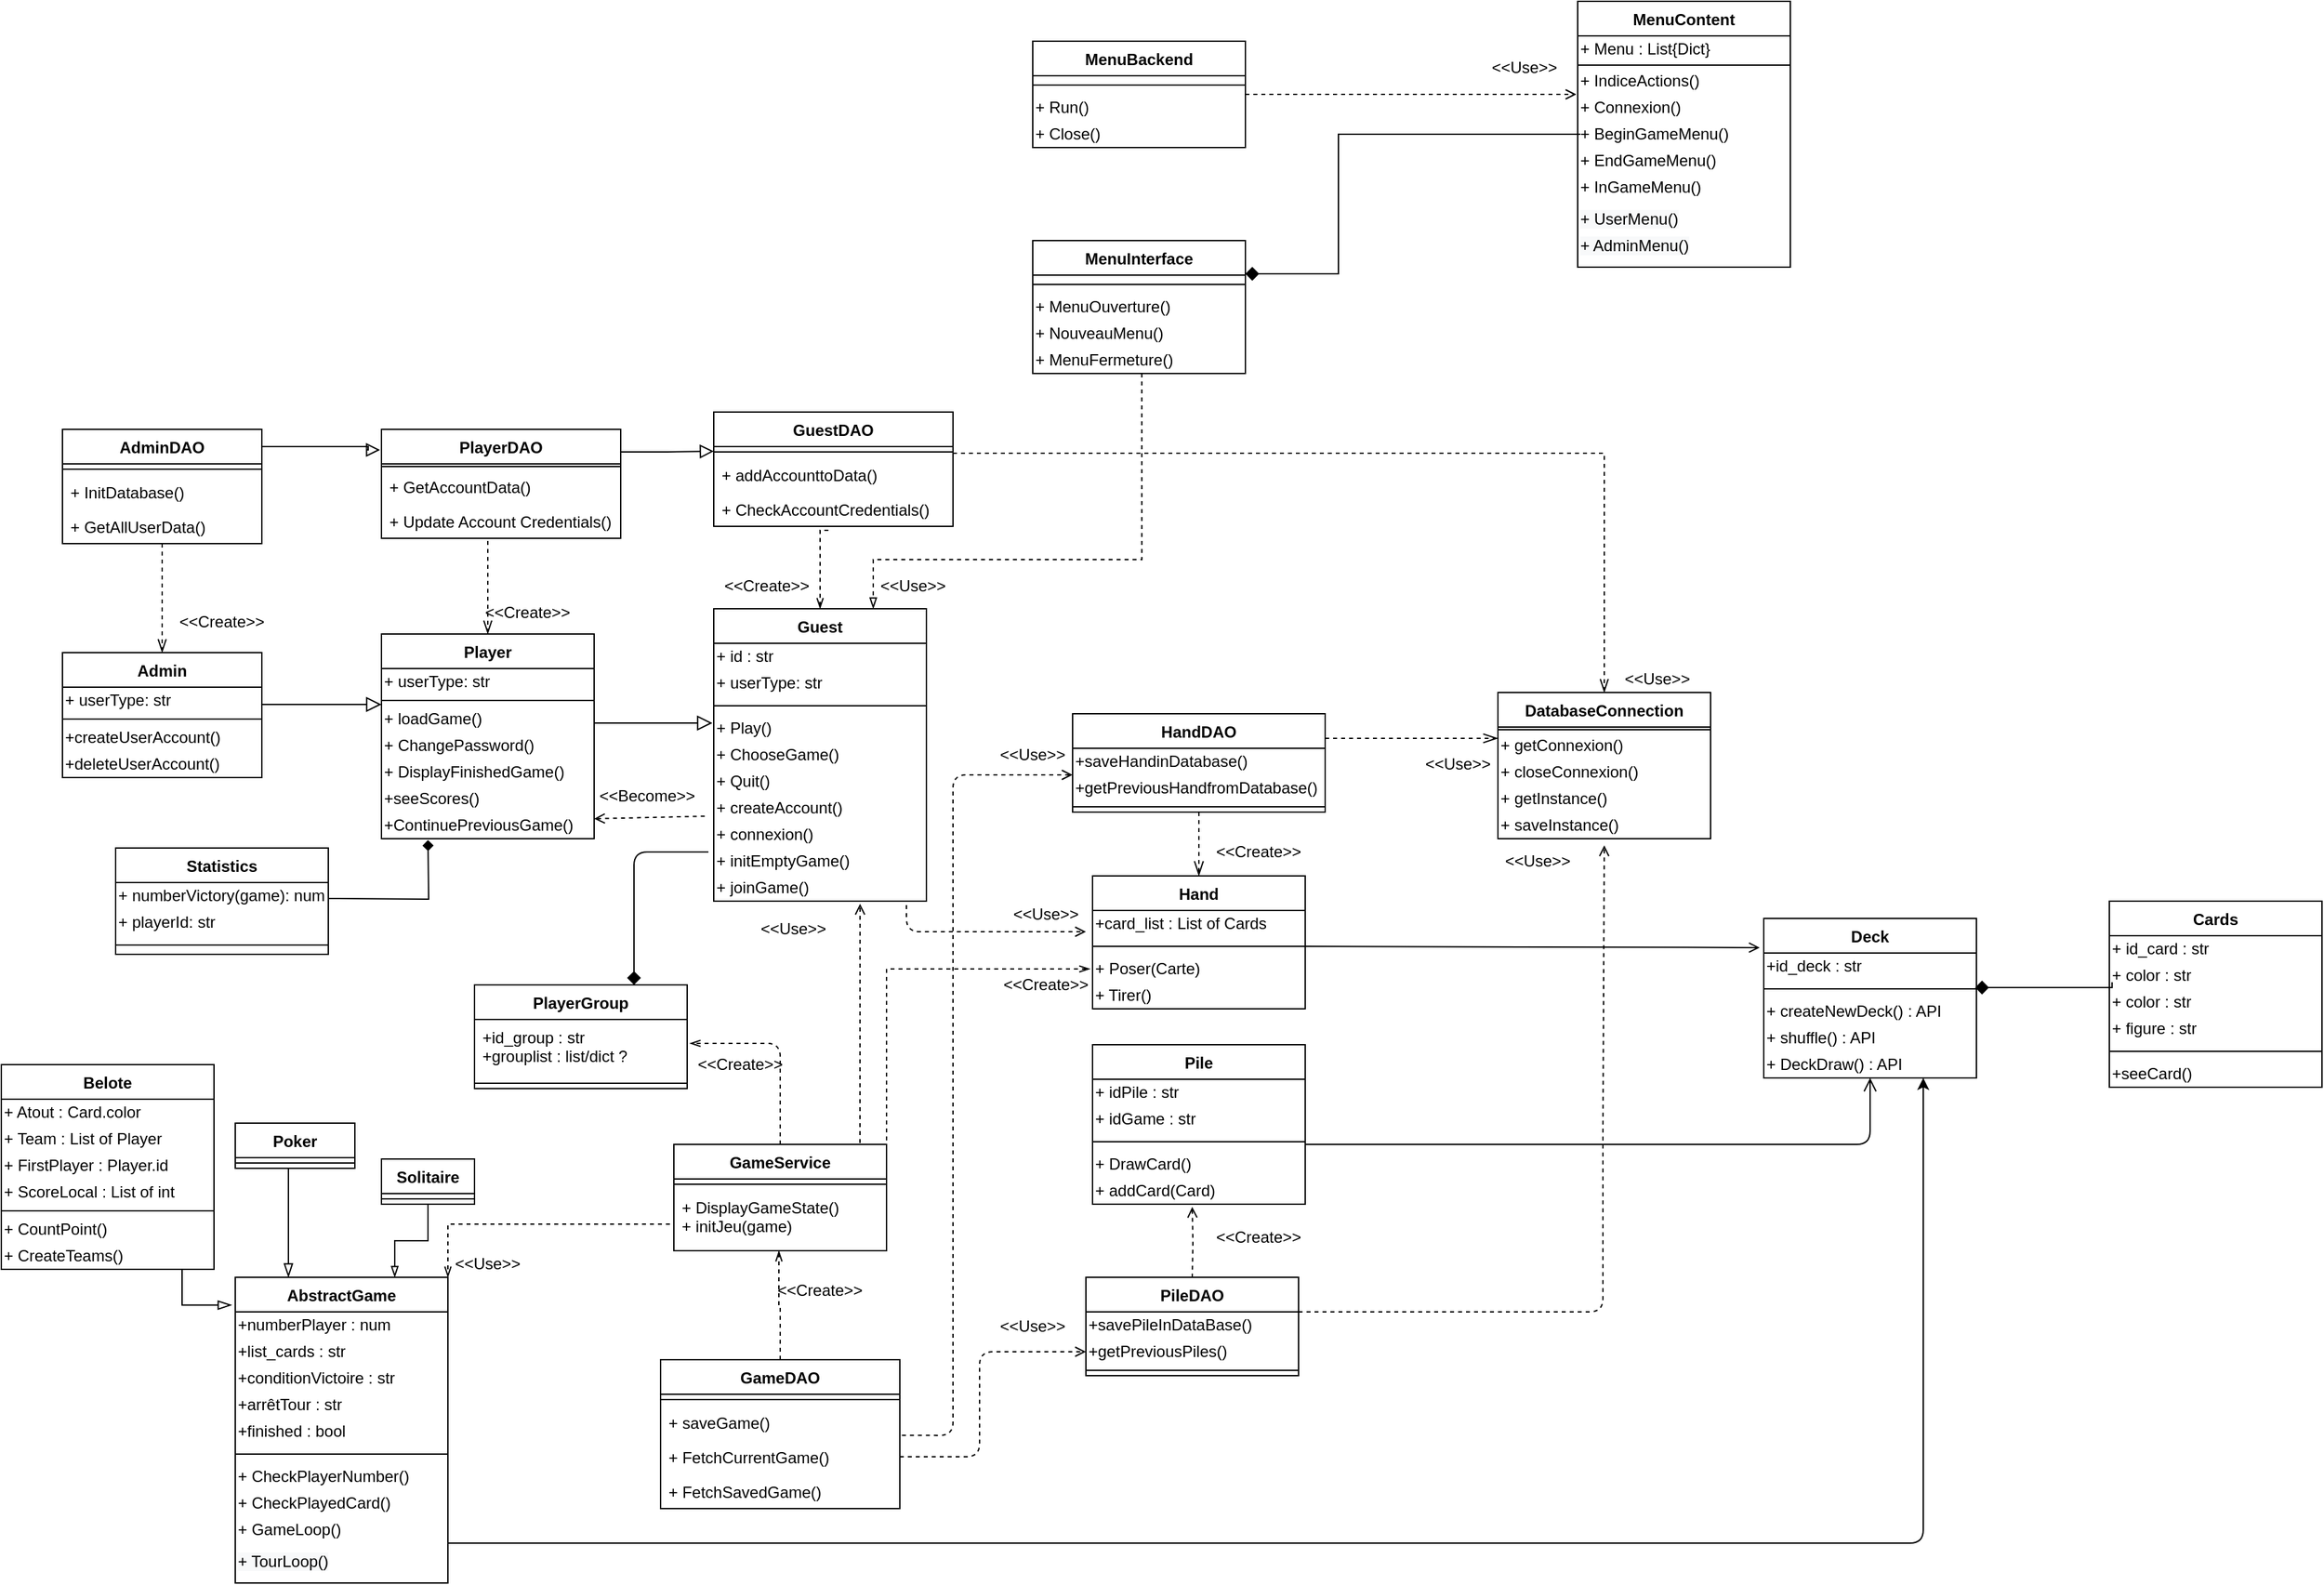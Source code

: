 <mxfile version="13.7.8" type="gitlab">
  <diagram id="C5RBs43oDa-KdzZeNtuy" name="Page-1">
    <mxGraphModel dx="619" dy="2135" grid="0" gridSize="10" guides="1" tooltips="1" connect="1" arrows="1" fold="1" page="1" pageScale="1" pageWidth="2336" pageHeight="1654" background="#ffffff" math="0" shadow="0" extFonts="Permanent Marker^https://fonts.googleapis.com/css?family=Permanent+Marker">
      <root>
        <mxCell id="WIyWlLk6GJQsqaUBKTNV-0" />
        <mxCell id="WIyWlLk6GJQsqaUBKTNV-1" parent="WIyWlLk6GJQsqaUBKTNV-0" />
        <mxCell id="MVKSW0jM2tbk2f1vbTIU-30" style="edgeStyle=orthogonalEdgeStyle;rounded=0;orthogonalLoop=1;jettySize=auto;html=1;exitX=0.5;exitY=1;exitDx=0;exitDy=0;endArrow=blockThin;endFill=0;fontColor=none;entryX=-0.017;entryY=0.091;entryDx=0;entryDy=0;entryPerimeter=0;endSize=8;" parent="WIyWlLk6GJQsqaUBKTNV-1" source="MVKSW0jM2tbk2f1vbTIU-24" target="MVKSW0jM2tbk2f1vbTIU-8" edge="1">
          <mxGeometry relative="1" as="geometry">
            <mxPoint x="461" y="-429" as="targetPoint" />
            <Array as="points">
              <mxPoint x="461" y="-468" />
            </Array>
          </mxGeometry>
        </mxCell>
        <mxCell id="MVKSW0jM2tbk2f1vbTIU-29" style="edgeStyle=orthogonalEdgeStyle;rounded=0;orthogonalLoop=1;jettySize=auto;html=1;exitX=0.5;exitY=1;exitDx=0;exitDy=0;endArrow=blockThin;endFill=0;fontColor=none;entryX=0.25;entryY=0;entryDx=0;entryDy=0;endSize=8;" parent="WIyWlLk6GJQsqaUBKTNV-1" source="MVKSW0jM2tbk2f1vbTIU-20" target="MVKSW0jM2tbk2f1vbTIU-8" edge="1">
          <mxGeometry relative="1" as="geometry">
            <mxPoint x="581" y="-609" as="targetPoint" />
            <Array as="points">
              <mxPoint x="541" y="-571" />
            </Array>
          </mxGeometry>
        </mxCell>
        <mxCell id="MVKSW0jM2tbk2f1vbTIU-31" style="edgeStyle=orthogonalEdgeStyle;rounded=0;orthogonalLoop=1;jettySize=auto;html=1;exitX=0.5;exitY=1;exitDx=0;exitDy=0;entryX=0.75;entryY=0;entryDx=0;entryDy=0;endArrow=blockThin;endFill=0;fontColor=none;jumpSize=8;" parent="WIyWlLk6GJQsqaUBKTNV-1" source="MVKSW0jM2tbk2f1vbTIU-16" target="MVKSW0jM2tbk2f1vbTIU-8" edge="1">
          <mxGeometry relative="1" as="geometry" />
        </mxCell>
        <mxCell id="MVKSW0jM2tbk2f1vbTIU-32" style="edgeStyle=orthogonalEdgeStyle;rounded=0;orthogonalLoop=1;jettySize=auto;html=1;exitX=0;exitY=0.5;exitDx=0;exitDy=0;entryX=1;entryY=0;entryDx=0;entryDy=0;endArrow=openThin;endFill=0;fontColor=none;dashed=1;" parent="WIyWlLk6GJQsqaUBKTNV-1" source="MVKSW0jM2tbk2f1vbTIU-3" target="MVKSW0jM2tbk2f1vbTIU-8" edge="1">
          <mxGeometry relative="1" as="geometry">
            <mxPoint x="661" y="-562" as="targetPoint" />
            <Array as="points">
              <mxPoint x="831" y="-529" />
              <mxPoint x="661" y="-529" />
            </Array>
          </mxGeometry>
        </mxCell>
        <mxCell id="MVKSW0jM2tbk2f1vbTIU-33" value="&amp;lt;&amp;lt;Use&amp;gt;&amp;gt;" style="text;html=1;strokeColor=none;fillColor=none;align=center;verticalAlign=middle;whiteSpace=wrap;rounded=0;fontColor=none;" parent="WIyWlLk6GJQsqaUBKTNV-1" vertex="1">
          <mxGeometry x="671" y="-509" width="40" height="20" as="geometry" />
        </mxCell>
        <mxCell id="MVKSW0jM2tbk2f1vbTIU-39" style="edgeStyle=orthogonalEdgeStyle;rounded=0;orthogonalLoop=1;jettySize=auto;html=1;exitX=1;exitY=0.5;exitDx=0;exitDy=0;dashed=1;endArrow=openThin;endFill=0;fontColor=none;entryX=-0.012;entryY=0.5;entryDx=0;entryDy=0;entryPerimeter=0;" parent="WIyWlLk6GJQsqaUBKTNV-1" source="MVKSW0jM2tbk2f1vbTIU-3" target="6pODGFfM2kmJy-mxRK_K-0" edge="1">
          <mxGeometry relative="1" as="geometry">
            <mxPoint x="1141" y="-479" as="targetPoint" />
            <Array as="points">
              <mxPoint x="991" y="-721" />
            </Array>
          </mxGeometry>
        </mxCell>
        <mxCell id="MVKSW0jM2tbk2f1vbTIU-40" value="&amp;lt;&amp;lt;Create&amp;gt;&amp;gt;" style="text;html=1;strokeColor=none;fillColor=none;align=center;verticalAlign=middle;whiteSpace=wrap;rounded=0;fontColor=none;" parent="WIyWlLk6GJQsqaUBKTNV-1" vertex="1">
          <mxGeometry x="1091" y="-719" width="40" height="20" as="geometry" />
        </mxCell>
        <mxCell id="MVKSW0jM2tbk2f1vbTIU-46" value="&amp;lt;&amp;lt;Use&amp;gt;&amp;gt;" style="text;html=1;strokeColor=none;fillColor=none;align=center;verticalAlign=middle;whiteSpace=wrap;rounded=0;fontColor=none;" parent="WIyWlLk6GJQsqaUBKTNV-1" vertex="1">
          <mxGeometry x="901" y="-761" width="40" height="20" as="geometry" />
        </mxCell>
        <mxCell id="MVKSW0jM2tbk2f1vbTIU-76" style="edgeStyle=orthogonalEdgeStyle;rounded=0;orthogonalLoop=1;jettySize=auto;html=1;exitX=0.5;exitY=1;exitDx=0;exitDy=0;entryX=0.5;entryY=0;entryDx=0;entryDy=0;endArrow=openThin;endFill=0;endSize=9;strokeWidth=1;fontColor=none;dashed=1;" parent="WIyWlLk6GJQsqaUBKTNV-1" source="MVKSW0jM2tbk2f1vbTIU-51" target="MVKSW0jM2tbk2f1vbTIU-47" edge="1">
          <mxGeometry relative="1" as="geometry" />
        </mxCell>
        <mxCell id="MVKSW0jM2tbk2f1vbTIU-87" style="edgeStyle=orthogonalEdgeStyle;rounded=0;orthogonalLoop=1;jettySize=auto;html=1;exitX=1;exitY=0.25;exitDx=0;exitDy=0;entryX=0;entryY=0.225;entryDx=0;entryDy=0;entryPerimeter=0;endArrow=openThin;endFill=0;endSize=9;strokeWidth=1;fontColor=none;dashed=1;" parent="WIyWlLk6GJQsqaUBKTNV-1" source="MVKSW0jM2tbk2f1vbTIU-51" target="MVKSW0jM2tbk2f1vbTIU-146" edge="1">
          <mxGeometry relative="1" as="geometry" />
        </mxCell>
        <mxCell id="MVKSW0jM2tbk2f1vbTIU-57" value="&amp;lt;&amp;lt;Use&amp;gt;&amp;gt;" style="text;html=1;strokeColor=none;fillColor=none;align=center;verticalAlign=middle;whiteSpace=wrap;rounded=0;fontColor=none;" parent="WIyWlLk6GJQsqaUBKTNV-1" vertex="1">
          <mxGeometry x="1091" y="-772" width="40" height="20" as="geometry" />
        </mxCell>
        <mxCell id="MVKSW0jM2tbk2f1vbTIU-71" style="edgeStyle=orthogonalEdgeStyle;rounded=0;orthogonalLoop=1;jettySize=auto;html=1;exitX=1;exitY=0.5;exitDx=0;exitDy=0;endArrow=block;endFill=0;fontColor=none;endSize=9;" parent="WIyWlLk6GJQsqaUBKTNV-1" source="MVKSW0jM2tbk2f1vbTIU-67" edge="1">
          <mxGeometry relative="1" as="geometry">
            <mxPoint x="611" y="-920" as="targetPoint" />
            <Array as="points">
              <mxPoint x="521" y="-920" />
            </Array>
          </mxGeometry>
        </mxCell>
        <mxCell id="MVKSW0jM2tbk2f1vbTIU-83" style="edgeStyle=orthogonalEdgeStyle;rounded=0;orthogonalLoop=1;jettySize=auto;html=1;dashed=1;endArrow=none;endFill=0;endSize=9;strokeWidth=1;fontColor=none;entryX=0.5;entryY=0;entryDx=0;entryDy=0;startArrow=open;startFill=0;" parent="WIyWlLk6GJQsqaUBKTNV-1" target="j5mQaF7iKfYprfHEsIhR-22" edge="1">
          <mxGeometry relative="1" as="geometry">
            <mxPoint x="1221" y="-542" as="sourcePoint" />
            <mxPoint x="1231" y="-493" as="targetPoint" />
          </mxGeometry>
        </mxCell>
        <mxCell id="MVKSW0jM2tbk2f1vbTIU-88" value="&amp;lt;&amp;lt;Use&amp;gt;&amp;gt;" style="text;html=1;strokeColor=none;fillColor=none;align=center;verticalAlign=middle;whiteSpace=wrap;rounded=0;fontColor=none;" parent="WIyWlLk6GJQsqaUBKTNV-1" vertex="1">
          <mxGeometry x="1401" y="-885" width="40" height="20" as="geometry" />
        </mxCell>
        <mxCell id="MVKSW0jM2tbk2f1vbTIU-89" value="&amp;lt;&amp;lt;Use&amp;gt;&amp;gt;" style="text;html=1;strokeColor=none;fillColor=none;align=center;verticalAlign=middle;whiteSpace=wrap;rounded=0;fontColor=none;" parent="WIyWlLk6GJQsqaUBKTNV-1" vertex="1">
          <mxGeometry x="1461" y="-812" width="40" height="20" as="geometry" />
        </mxCell>
        <mxCell id="MVKSW0jM2tbk2f1vbTIU-101" value="" style="endArrow=open;html=1;strokeWidth=1;fontColor=none;entryX=0.5;entryY=1;entryDx=0;entryDy=0;endFill=0;endSize=8;exitX=1;exitY=-0.25;exitDx=0;exitDy=0;exitPerimeter=0;" parent="WIyWlLk6GJQsqaUBKTNV-1" source="6pODGFfM2kmJy-mxRK_K-3" target="MVKSW0jM2tbk2f1vbTIU-90" edge="1">
          <mxGeometry width="50" height="50" relative="1" as="geometry">
            <mxPoint x="1204" y="-359" as="sourcePoint" />
            <mxPoint x="1820.68" y="-696.998" as="targetPoint" />
            <Array as="points">
              <mxPoint x="1341" y="-589" />
              <mxPoint x="1451" y="-589" />
              <mxPoint x="1471" y="-589" />
              <mxPoint x="1531" y="-589" />
              <mxPoint x="1681" y="-589" />
              <mxPoint x="1731" y="-589" />
            </Array>
          </mxGeometry>
        </mxCell>
        <mxCell id="MVKSW0jM2tbk2f1vbTIU-102" style="edgeStyle=orthogonalEdgeStyle;rounded=0;orthogonalLoop=1;jettySize=auto;html=1;entryX=0.994;entryY=0.429;entryDx=0;entryDy=0;endArrow=diamond;endFill=1;endSize=8;strokeWidth=1;fontColor=none;entryPerimeter=0;exitX=0.013;exitY=0.75;exitDx=0;exitDy=0;exitPerimeter=0;" parent="WIyWlLk6GJQsqaUBKTNV-1" source="MVKSW0jM2tbk2f1vbTIU-111" target="MVKSW0jM2tbk2f1vbTIU-92" edge="1">
          <mxGeometry relative="1" as="geometry">
            <mxPoint x="1906" y="-707" as="sourcePoint" />
            <mxPoint x="1901" y="-705" as="targetPoint" />
            <Array as="points">
              <mxPoint x="1913" y="-707" />
            </Array>
          </mxGeometry>
        </mxCell>
        <mxCell id="MVKSW0jM2tbk2f1vbTIU-106" value="" style="endArrow=classic;html=1;strokeWidth=1;fontColor=none;exitX=1;exitY=0;exitDx=0;exitDy=0;entryX=0.75;entryY=1;entryDx=0;entryDy=0;" parent="WIyWlLk6GJQsqaUBKTNV-1" source="6pODGFfM2kmJy-mxRK_K-17" target="MVKSW0jM2tbk2f1vbTIU-90" edge="1">
          <mxGeometry width="50" height="50" relative="1" as="geometry">
            <mxPoint x="621" y="-399" as="sourcePoint" />
            <mxPoint x="671" y="-449" as="targetPoint" />
            <Array as="points">
              <mxPoint x="1071" y="-289" />
              <mxPoint x="1311" y="-289" />
              <mxPoint x="1771" y="-289" />
            </Array>
          </mxGeometry>
        </mxCell>
        <mxCell id="MVKSW0jM2tbk2f1vbTIU-130" style="edgeStyle=orthogonalEdgeStyle;rounded=0;orthogonalLoop=1;jettySize=auto;html=1;exitX=1;exitY=-0.115;exitDx=0;exitDy=0;endArrow=openThin;endFill=0;endSize=8;strokeWidth=1;fontColor=none;dashed=1;exitPerimeter=0;" parent="WIyWlLk6GJQsqaUBKTNV-1" source="MVKSW0jM2tbk2f1vbTIU-156" target="MVKSW0jM2tbk2f1vbTIU-74" edge="1">
          <mxGeometry relative="1" as="geometry">
            <mxPoint x="1581" y="-799" as="targetPoint" />
          </mxGeometry>
        </mxCell>
        <mxCell id="MVKSW0jM2tbk2f1vbTIU-134" style="edgeStyle=orthogonalEdgeStyle;rounded=0;orthogonalLoop=1;jettySize=auto;html=1;exitX=0.5;exitY=1;exitDx=0;exitDy=0;entryX=0.5;entryY=0;entryDx=0;entryDy=0;dashed=1;endArrow=openThin;endFill=0;endSize=8;strokeWidth=1;fontColor=none;" parent="WIyWlLk6GJQsqaUBKTNV-1" source="MVKSW0jM2tbk2f1vbTIU-126" target="MVKSW0jM2tbk2f1vbTIU-59" edge="1">
          <mxGeometry relative="1" as="geometry">
            <Array as="points">
              <mxPoint x="691" y="-1045" />
            </Array>
          </mxGeometry>
        </mxCell>
        <mxCell id="MVKSW0jM2tbk2f1vbTIU-133" value="&amp;lt;&amp;lt;Use&amp;gt;&amp;gt;" style="text;html=1;strokeColor=none;fillColor=none;align=center;verticalAlign=middle;whiteSpace=wrap;rounded=0;fontColor=none;" parent="WIyWlLk6GJQsqaUBKTNV-1" vertex="1">
          <mxGeometry x="1551" y="-949" width="40" height="20" as="geometry" />
        </mxCell>
        <mxCell id="MVKSW0jM2tbk2f1vbTIU-135" value="&amp;lt;&amp;lt;Create&amp;gt;&amp;gt;" style="text;html=1;strokeColor=none;fillColor=none;align=center;verticalAlign=middle;whiteSpace=wrap;rounded=0;fontColor=none;" parent="WIyWlLk6GJQsqaUBKTNV-1" vertex="1">
          <mxGeometry x="701" y="-999" width="40" height="20" as="geometry" />
        </mxCell>
        <mxCell id="MVKSW0jM2tbk2f1vbTIU-139" style="edgeStyle=orthogonalEdgeStyle;rounded=0;orthogonalLoop=1;jettySize=auto;html=1;exitX=1;exitY=0.5;exitDx=0;exitDy=0;startArrow=none;startFill=0;startSize=8;endArrow=block;endFill=0;endSize=8;strokeWidth=1;fontColor=none;entryX=-0.006;entryY=0.189;entryDx=0;entryDy=0;entryPerimeter=0;" parent="WIyWlLk6GJQsqaUBKTNV-1" source="MVKSW0jM2tbk2f1vbTIU-137" target="MVKSW0jM2tbk2f1vbTIU-126" edge="1">
          <mxGeometry relative="1" as="geometry">
            <mxPoint x="601" y="-1110" as="targetPoint" />
            <Array as="points">
              <mxPoint x="521" y="-1114" />
              <mxPoint x="601" y="-1114" />
              <mxPoint x="601" y="-1111" />
            </Array>
          </mxGeometry>
        </mxCell>
        <mxCell id="MVKSW0jM2tbk2f1vbTIU-140" style="edgeStyle=orthogonalEdgeStyle;rounded=0;orthogonalLoop=1;jettySize=auto;html=1;exitX=0.5;exitY=1;exitDx=0;exitDy=0;entryX=0.5;entryY=0;entryDx=0;entryDy=0;startArrow=none;startFill=0;startSize=8;endArrow=openThin;endFill=0;endSize=8;strokeWidth=1;fontColor=none;dashed=1;" parent="WIyWlLk6GJQsqaUBKTNV-1" source="MVKSW0jM2tbk2f1vbTIU-137" target="MVKSW0jM2tbk2f1vbTIU-67" edge="1">
          <mxGeometry relative="1" as="geometry" />
        </mxCell>
        <mxCell id="MVKSW0jM2tbk2f1vbTIU-141" value="&amp;lt;&amp;lt;Create&amp;gt;&amp;gt;" style="text;html=1;strokeColor=none;fillColor=none;align=center;verticalAlign=middle;whiteSpace=wrap;rounded=0;fontColor=none;" parent="WIyWlLk6GJQsqaUBKTNV-1" vertex="1">
          <mxGeometry x="471" y="-992" width="40" height="20" as="geometry" />
        </mxCell>
        <mxCell id="5KWjt4JvU5Wqs_fnBMRH-2" style="edgeStyle=orthogonalEdgeStyle;rounded=0;orthogonalLoop=1;jettySize=auto;html=1;exitX=0.5;exitY=0;exitDx=0;exitDy=0;endArrow=none;endFill=0;dashed=1;startArrow=openThin;startFill=0;entryX=0.489;entryY=1.115;entryDx=0;entryDy=0;entryPerimeter=0;" parent="WIyWlLk6GJQsqaUBKTNV-1" source="MVKSW0jM2tbk2f1vbTIU-69" target="6pODGFfM2kmJy-mxRK_K-22" edge="1">
          <mxGeometry relative="1" as="geometry">
            <mxPoint x="941.667" y="-1069" as="targetPoint" />
            <Array as="points">
              <mxPoint x="941" y="-1051" />
            </Array>
          </mxGeometry>
        </mxCell>
        <mxCell id="MVKSW0jM2tbk2f1vbTIU-148" value="" style="endArrow=none;dashed=1;html=1;strokeWidth=1;fontColor=none;exitX=1;exitY=0.25;exitDx=0;exitDy=0;endFill=0;startArrow=open;startFill=0;" parent="WIyWlLk6GJQsqaUBKTNV-1" source="YCm6hbGx7Tqcxz9hwrIw-10" edge="1">
          <mxGeometry width="50" height="50" relative="1" as="geometry">
            <mxPoint x="801" y="-799" as="sourcePoint" />
            <mxPoint x="857" y="-836" as="targetPoint" />
            <Array as="points" />
          </mxGeometry>
        </mxCell>
        <mxCell id="MVKSW0jM2tbk2f1vbTIU-149" value="&amp;lt;&amp;lt;Become&amp;gt;&amp;gt;" style="text;html=1;strokeColor=none;fillColor=none;align=center;verticalAlign=middle;whiteSpace=wrap;rounded=0;fontColor=none;" parent="WIyWlLk6GJQsqaUBKTNV-1" vertex="1">
          <mxGeometry x="791" y="-860" width="40" height="17" as="geometry" />
        </mxCell>
        <mxCell id="MVKSW0jM2tbk2f1vbTIU-161" style="edgeStyle=orthogonalEdgeStyle;rounded=0;orthogonalLoop=1;jettySize=auto;html=1;entryX=0;entryY=0.5;entryDx=0;entryDy=0;startArrow=none;startFill=0;startSize=8;endArrow=block;endFill=0;endSize=8;strokeWidth=1;fontColor=none;" parent="WIyWlLk6GJQsqaUBKTNV-1" edge="1">
          <mxGeometry relative="1" as="geometry">
            <mxPoint x="791" y="-1110" as="sourcePoint" />
            <mxPoint x="861" y="-1110.5" as="targetPoint" />
            <Array as="points">
              <mxPoint x="826" y="-1110" />
            </Array>
          </mxGeometry>
        </mxCell>
        <mxCell id="5KWjt4JvU5Wqs_fnBMRH-5" value="" style="endArrow=open;html=1;dashed=1;endFill=0;entryX=0.688;entryY=1.1;entryDx=0;entryDy=0;entryPerimeter=0;" parent="WIyWlLk6GJQsqaUBKTNV-1" target="gtPNyip63HOGCp3EMdQr-5" edge="1">
          <mxGeometry width="50" height="50" relative="1" as="geometry">
            <mxPoint x="971" y="-590" as="sourcePoint" />
            <mxPoint x="891" y="-749" as="targetPoint" />
            <Array as="points" />
          </mxGeometry>
        </mxCell>
        <mxCell id="EFQg02jSNUdTk51ZG_iw-3" value="" style="endArrow=open;html=1;exitX=1;exitY=0;exitDx=0;exitDy=0;dashed=1;endFill=0;entryX=0.5;entryY=1.25;entryDx=0;entryDy=0;entryPerimeter=0;" parent="WIyWlLk6GJQsqaUBKTNV-1" source="j5mQaF7iKfYprfHEsIhR-23" target="6pODGFfM2kmJy-mxRK_K-26" edge="1">
          <mxGeometry width="50" height="50" relative="1" as="geometry">
            <mxPoint x="1301" y="-608" as="sourcePoint" />
            <mxPoint x="1530" y="-619" as="targetPoint" />
            <Array as="points">
              <mxPoint x="1530" y="-463" />
              <mxPoint x="1530" y="-599" />
            </Array>
          </mxGeometry>
        </mxCell>
        <mxCell id="EFQg02jSNUdTk51ZG_iw-5" value="" style="endArrow=open;html=1;dashed=1;endFill=0;exitX=0.906;exitY=1.15;exitDx=0;exitDy=0;exitPerimeter=0;" parent="WIyWlLk6GJQsqaUBKTNV-1" source="gtPNyip63HOGCp3EMdQr-5" edge="1">
          <mxGeometry width="50" height="50" relative="1" as="geometry">
            <mxPoint x="974" y="-772" as="sourcePoint" />
            <mxPoint x="1141" y="-749" as="targetPoint" />
            <Array as="points">
              <mxPoint x="1006" y="-749" />
            </Array>
          </mxGeometry>
        </mxCell>
        <mxCell id="vX9UZndPWUMwB3qCK8qp-0" style="edgeStyle=orthogonalEdgeStyle;rounded=0;orthogonalLoop=1;jettySize=auto;html=1;exitX=0.013;exitY=0.5;exitDx=0;exitDy=0;entryX=1;entryY=0.25;entryDx=0;entryDy=0;endArrow=diamond;endFill=1;endSize=8;strokeWidth=1;fontColor=none;exitPerimeter=0;" parent="WIyWlLk6GJQsqaUBKTNV-1" source="vX9UZndPWUMwB3qCK8qp-10" target="vX9UZndPWUMwB3qCK8qp-15" edge="1">
          <mxGeometry relative="1" as="geometry">
            <mxPoint x="2011" y="-729" as="sourcePoint" />
            <mxPoint x="1911" y="-729" as="targetPoint" />
            <Array as="points">
              <mxPoint x="1331" y="-1349" />
              <mxPoint x="1331" y="-1244" />
            </Array>
          </mxGeometry>
        </mxCell>
        <mxCell id="vX9UZndPWUMwB3qCK8qp-20" style="edgeStyle=orthogonalEdgeStyle;rounded=0;orthogonalLoop=1;jettySize=auto;html=1;dashed=1;endArrow=open;endFill=0;fontColor=none;" parent="WIyWlLk6GJQsqaUBKTNV-1" source="vX9UZndPWUMwB3qCK8qp-3" edge="1">
          <mxGeometry relative="1" as="geometry">
            <Array as="points">
              <mxPoint x="1510" y="-1379" />
            </Array>
            <mxPoint x="961.08" y="-816" as="sourcePoint" />
            <mxPoint x="1510" y="-1379" as="targetPoint" />
          </mxGeometry>
        </mxCell>
        <mxCell id="vX9UZndPWUMwB3qCK8qp-21" value="&amp;lt;&amp;lt;Use&amp;gt;&amp;gt;" style="text;html=1;strokeColor=none;fillColor=none;align=center;verticalAlign=middle;whiteSpace=wrap;rounded=0;fontColor=none;" parent="WIyWlLk6GJQsqaUBKTNV-1" vertex="1">
          <mxGeometry x="1451" y="-1409" width="40" height="20" as="geometry" />
        </mxCell>
        <mxCell id="vX9UZndPWUMwB3qCK8qp-22" style="edgeStyle=orthogonalEdgeStyle;rounded=0;orthogonalLoop=1;jettySize=auto;html=1;dashed=1;endArrow=blockThin;endFill=0;fontColor=none;exitX=0.513;exitY=1;exitDx=0;exitDy=0;exitPerimeter=0;entryX=0.75;entryY=0;entryDx=0;entryDy=0;" parent="WIyWlLk6GJQsqaUBKTNV-1" target="MVKSW0jM2tbk2f1vbTIU-69" edge="1">
          <mxGeometry relative="1" as="geometry">
            <Array as="points">
              <mxPoint x="1183" y="-1029" />
              <mxPoint x="981" y="-1029" />
            </Array>
            <mxPoint x="1183.08" y="-1169" as="sourcePoint" />
            <mxPoint x="981" y="-949" as="targetPoint" />
          </mxGeometry>
        </mxCell>
        <mxCell id="vX9UZndPWUMwB3qCK8qp-23" value="&amp;lt;&amp;lt;Use&amp;gt;&amp;gt;" style="text;html=1;strokeColor=none;fillColor=none;align=center;verticalAlign=middle;whiteSpace=wrap;rounded=0;fontColor=none;" parent="WIyWlLk6GJQsqaUBKTNV-1" vertex="1">
          <mxGeometry x="991" y="-1019" width="40" height="20" as="geometry" />
        </mxCell>
        <mxCell id="vX9UZndPWUMwB3qCK8qp-27" style="edgeStyle=orthogonalEdgeStyle;rounded=0;orthogonalLoop=1;jettySize=auto;html=1;exitX=1;exitY=0.5;exitDx=0;exitDy=0;endArrow=block;endFill=0;fontColor=none;endSize=9;" parent="WIyWlLk6GJQsqaUBKTNV-1" source="MVKSW0jM2tbk2f1vbTIU-59" edge="1">
          <mxGeometry relative="1" as="geometry">
            <mxPoint x="531" y="-912" as="sourcePoint" />
            <mxPoint x="860" y="-906" as="targetPoint" />
            <Array as="points">
              <mxPoint x="771" y="-906" />
            </Array>
          </mxGeometry>
        </mxCell>
        <mxCell id="6pODGFfM2kmJy-mxRK_K-18" value="&amp;lt;&amp;lt;Create&amp;gt;&amp;gt;" style="text;html=1;strokeColor=none;fillColor=none;align=center;verticalAlign=middle;whiteSpace=wrap;rounded=0;fontColor=none;" parent="WIyWlLk6GJQsqaUBKTNV-1" vertex="1">
          <mxGeometry x="1251" y="-529" width="40" height="20" as="geometry" />
        </mxCell>
        <mxCell id="gtPNyip63HOGCp3EMdQr-7" style="edgeStyle=orthogonalEdgeStyle;rounded=0;orthogonalLoop=1;jettySize=auto;html=1;exitX=1;exitY=0.5;exitDx=0;exitDy=0;endArrow=diamond;endFill=1;" parent="WIyWlLk6GJQsqaUBKTNV-1" edge="1">
          <mxGeometry relative="1" as="geometry">
            <mxPoint x="646" y="-818" as="targetPoint" />
            <mxPoint x="571" y="-774.0" as="sourcePoint" />
          </mxGeometry>
        </mxCell>
        <mxCell id="gtPNyip63HOGCp3EMdQr-16" style="edgeStyle=orthogonalEdgeStyle;rounded=0;orthogonalLoop=1;jettySize=auto;html=1;exitX=0.5;exitY=0;exitDx=0;exitDy=0;entryX=0.494;entryY=1;entryDx=0;entryDy=0;entryPerimeter=0;endArrow=openThin;endFill=0;dashed=1;" parent="WIyWlLk6GJQsqaUBKTNV-1" source="gtPNyip63HOGCp3EMdQr-10" target="MVKSW0jM2tbk2f1vbTIU-3" edge="1">
          <mxGeometry relative="1" as="geometry" />
        </mxCell>
        <mxCell id="j5mQaF7iKfYprfHEsIhR-0" value="" style="endArrow=open;html=1;entryX=0;entryY=1;entryDx=0;entryDy=0;exitX=1.009;exitY=0.878;exitDx=0;exitDy=0;exitPerimeter=0;dashed=1;endFill=0;" parent="WIyWlLk6GJQsqaUBKTNV-1" source="gtPNyip63HOGCp3EMdQr-12" target="YCm6hbGx7Tqcxz9hwrIw-0" edge="1">
          <mxGeometry width="50" height="50" relative="1" as="geometry">
            <mxPoint x="1011" y="-359" as="sourcePoint" />
            <mxPoint x="1061" y="-409" as="targetPoint" />
            <Array as="points">
              <mxPoint x="1041" y="-370" />
              <mxPoint x="1041" y="-609" />
              <mxPoint x="1041" y="-867" />
            </Array>
          </mxGeometry>
        </mxCell>
        <mxCell id="j5mQaF7iKfYprfHEsIhR-1" value="&amp;lt;&amp;lt;Use&amp;gt;&amp;gt;" style="text;html=1;strokeColor=none;fillColor=none;align=center;verticalAlign=middle;whiteSpace=wrap;rounded=0;fontColor=none;" parent="WIyWlLk6GJQsqaUBKTNV-1" vertex="1">
          <mxGeometry x="1081" y="-892" width="40" height="20" as="geometry" />
        </mxCell>
        <mxCell id="j5mQaF7iKfYprfHEsIhR-2" value="" style="endArrow=open;html=1;dashed=1;entryX=0;entryY=0.5;entryDx=0;entryDy=0;exitX=1;exitY=0.5;exitDx=0;exitDy=0;endFill=0;" parent="WIyWlLk6GJQsqaUBKTNV-1" source="gtPNyip63HOGCp3EMdQr-13" target="j5mQaF7iKfYprfHEsIhR-24" edge="1">
          <mxGeometry width="50" height="50" relative="1" as="geometry">
            <mxPoint x="1041" y="-621" as="sourcePoint" />
            <mxPoint x="1141.0" y="-619" as="targetPoint" />
            <Array as="points">
              <mxPoint x="1061" y="-354" />
              <mxPoint x="1061" y="-433" />
            </Array>
          </mxGeometry>
        </mxCell>
        <mxCell id="j5mQaF7iKfYprfHEsIhR-3" value="&amp;lt;&amp;lt;Use&amp;gt;&amp;gt;" style="text;html=1;strokeColor=none;fillColor=none;align=center;verticalAlign=middle;whiteSpace=wrap;rounded=0;fontColor=none;" parent="WIyWlLk6GJQsqaUBKTNV-1" vertex="1">
          <mxGeometry x="1081" y="-462" width="40" height="20" as="geometry" />
        </mxCell>
        <mxCell id="j5mQaF7iKfYprfHEsIhR-4" value="&amp;lt;&amp;lt;Create&amp;gt;&amp;gt;" style="text;html=1;strokeColor=none;fillColor=none;align=center;verticalAlign=middle;whiteSpace=wrap;rounded=0;fontColor=none;" parent="WIyWlLk6GJQsqaUBKTNV-1" vertex="1">
          <mxGeometry x="1251" y="-819" width="40" height="20" as="geometry" />
        </mxCell>
        <mxCell id="j5mQaF7iKfYprfHEsIhR-5" value="&amp;lt;&amp;lt;Create&amp;gt;&amp;gt;" style="text;html=1;strokeColor=none;fillColor=none;align=center;verticalAlign=middle;whiteSpace=wrap;rounded=0;fontColor=none;" parent="WIyWlLk6GJQsqaUBKTNV-1" vertex="1">
          <mxGeometry x="921" y="-489" width="40" height="20" as="geometry" />
        </mxCell>
        <mxCell id="j5mQaF7iKfYprfHEsIhR-6" value="&amp;lt;&amp;lt;Create&amp;gt;&amp;gt;" style="text;html=1;strokeColor=none;fillColor=none;align=center;verticalAlign=middle;whiteSpace=wrap;rounded=0;fontColor=none;" parent="WIyWlLk6GJQsqaUBKTNV-1" vertex="1">
          <mxGeometry x="881" y="-1019" width="40" height="20" as="geometry" />
        </mxCell>
        <mxCell id="j5mQaF7iKfYprfHEsIhR-18" value="" style="endArrow=openThin;html=1;dashed=1;exitX=0.5;exitY=0;exitDx=0;exitDy=0;endFill=0;" parent="WIyWlLk6GJQsqaUBKTNV-1" source="MVKSW0jM2tbk2f1vbTIU-0" edge="1">
          <mxGeometry width="50" height="50" relative="1" as="geometry">
            <mxPoint x="851" y="-619" as="sourcePoint" />
            <mxPoint x="843" y="-665" as="targetPoint" />
            <Array as="points">
              <mxPoint x="911" y="-665" />
            </Array>
          </mxGeometry>
        </mxCell>
        <mxCell id="j5mQaF7iKfYprfHEsIhR-19" value="&amp;lt;&amp;lt;Create&amp;gt;&amp;gt;" style="text;html=1;strokeColor=none;fillColor=none;align=center;verticalAlign=middle;whiteSpace=wrap;rounded=0;fontColor=none;" parent="WIyWlLk6GJQsqaUBKTNV-1" vertex="1">
          <mxGeometry x="861" y="-659" width="40" height="20" as="geometry" />
        </mxCell>
        <mxCell id="j5mQaF7iKfYprfHEsIhR-20" value="" style="endArrow=none;html=1;exitX=0.75;exitY=0;exitDx=0;exitDy=0;endFill=0;startArrow=diamond;startFill=1;startSize=8;" parent="WIyWlLk6GJQsqaUBKTNV-1" source="j5mQaF7iKfYprfHEsIhR-13" edge="1">
          <mxGeometry width="50" height="50" relative="1" as="geometry">
            <mxPoint x="851" y="-619" as="sourcePoint" />
            <mxPoint x="857" y="-809" as="targetPoint" />
            <Array as="points">
              <mxPoint x="801" y="-809" />
            </Array>
          </mxGeometry>
        </mxCell>
        <mxCell id="j5mQaF7iKfYprfHEsIhR-31" value="" style="endArrow=open;html=1;exitX=1;exitY=0.5;exitDx=0;exitDy=0;exitPerimeter=0;entryX=-0.019;entryY=0.183;entryDx=0;entryDy=0;entryPerimeter=0;endFill=0;" parent="WIyWlLk6GJQsqaUBKTNV-1" source="MVKSW0jM2tbk2f1vbTIU-49" target="MVKSW0jM2tbk2f1vbTIU-90" edge="1">
          <mxGeometry width="50" height="50" relative="1" as="geometry">
            <mxPoint x="1351" y="-719" as="sourcePoint" />
            <mxPoint x="1646" y="-737" as="targetPoint" />
          </mxGeometry>
        </mxCell>
        <mxCell id="MVKSW0jM2tbk2f1vbTIU-69" value="Guest" style="swimlane;fontStyle=1;align=center;verticalAlign=top;childLayout=stackLayout;horizontal=1;startSize=26;horizontalStack=0;resizeParent=1;resizeParentMax=0;resizeLast=0;collapsible=1;marginBottom=0;fontColor=none;" parent="WIyWlLk6GJQsqaUBKTNV-1" vertex="1">
          <mxGeometry x="861" y="-992" width="160" height="220" as="geometry" />
        </mxCell>
        <mxCell id="6pODGFfM2kmJy-mxRK_K-14" value="+ id : str" style="text;html=1;align=left;verticalAlign=middle;resizable=0;points=[];autosize=1;fontColor=none;" parent="MVKSW0jM2tbk2f1vbTIU-69" vertex="1">
          <mxGeometry y="26" width="160" height="20" as="geometry" />
        </mxCell>
        <mxCell id="6pODGFfM2kmJy-mxRK_K-15" value="+ userType: str" style="text;html=1;align=left;verticalAlign=middle;resizable=0;points=[];autosize=1;fontColor=none;" parent="MVKSW0jM2tbk2f1vbTIU-69" vertex="1">
          <mxGeometry y="46" width="160" height="20" as="geometry" />
        </mxCell>
        <mxCell id="MVKSW0jM2tbk2f1vbTIU-70" value="" style="line;strokeWidth=1;fillColor=none;align=left;verticalAlign=middle;spacingTop=-1;spacingLeft=3;spacingRight=3;rotatable=0;labelPosition=right;points=[];portConstraint=eastwest;" parent="MVKSW0jM2tbk2f1vbTIU-69" vertex="1">
          <mxGeometry y="66" width="160" height="14" as="geometry" />
        </mxCell>
        <mxCell id="MVKSW0jM2tbk2f1vbTIU-151" value="+ Play()" style="text;html=1;align=left;verticalAlign=middle;resizable=0;points=[];autosize=1;fontColor=none;" parent="MVKSW0jM2tbk2f1vbTIU-69" vertex="1">
          <mxGeometry y="80" width="160" height="20" as="geometry" />
        </mxCell>
        <mxCell id="gtPNyip63HOGCp3EMdQr-3" value="+ ChooseGame()" style="text;html=1;align=left;verticalAlign=middle;resizable=0;points=[];autosize=1;fontColor=none;" parent="MVKSW0jM2tbk2f1vbTIU-69" vertex="1">
          <mxGeometry y="100" width="160" height="20" as="geometry" />
        </mxCell>
        <mxCell id="MVKSW0jM2tbk2f1vbTIU-145" value="+ Quit()" style="text;html=1;align=left;verticalAlign=middle;resizable=0;points=[];autosize=1;fontColor=none;" parent="MVKSW0jM2tbk2f1vbTIU-69" vertex="1">
          <mxGeometry y="120" width="160" height="20" as="geometry" />
        </mxCell>
        <mxCell id="MVKSW0jM2tbk2f1vbTIU-144" value="+ createAccount()" style="text;html=1;align=left;verticalAlign=middle;resizable=0;points=[];autosize=1;fontColor=none;" parent="MVKSW0jM2tbk2f1vbTIU-69" vertex="1">
          <mxGeometry y="140" width="160" height="20" as="geometry" />
        </mxCell>
        <mxCell id="MVKSW0jM2tbk2f1vbTIU-142" value="+ connexion()" style="text;html=1;align=left;verticalAlign=middle;resizable=0;points=[];autosize=1;fontColor=none;" parent="MVKSW0jM2tbk2f1vbTIU-69" vertex="1">
          <mxGeometry y="160" width="160" height="20" as="geometry" />
        </mxCell>
        <mxCell id="gtPNyip63HOGCp3EMdQr-4" value="+ initEmptyGame()" style="text;html=1;align=left;verticalAlign=middle;resizable=0;points=[];autosize=1;fontColor=none;" parent="MVKSW0jM2tbk2f1vbTIU-69" vertex="1">
          <mxGeometry y="180" width="160" height="20" as="geometry" />
        </mxCell>
        <mxCell id="gtPNyip63HOGCp3EMdQr-5" value="+ joinGame()" style="text;html=1;align=left;verticalAlign=middle;resizable=0;points=[];autosize=1;fontColor=none;" parent="MVKSW0jM2tbk2f1vbTIU-69" vertex="1">
          <mxGeometry y="200" width="160" height="20" as="geometry" />
        </mxCell>
        <mxCell id="MVKSW0jM2tbk2f1vbTIU-126" value="PlayerDAO" style="swimlane;fontStyle=1;align=center;verticalAlign=top;childLayout=stackLayout;horizontal=1;startSize=26;horizontalStack=0;resizeParent=1;resizeParentMax=0;resizeLast=0;collapsible=1;marginBottom=0;fontColor=none;" parent="WIyWlLk6GJQsqaUBKTNV-1" vertex="1">
          <mxGeometry x="611" y="-1127" width="180" height="82" as="geometry" />
        </mxCell>
        <mxCell id="MVKSW0jM2tbk2f1vbTIU-128" value="" style="line;strokeWidth=1;fillColor=none;align=left;verticalAlign=middle;spacingTop=-1;spacingLeft=3;spacingRight=3;rotatable=0;labelPosition=right;points=[];portConstraint=eastwest;" parent="MVKSW0jM2tbk2f1vbTIU-126" vertex="1">
          <mxGeometry y="26" width="180" height="4" as="geometry" />
        </mxCell>
        <mxCell id="6pODGFfM2kmJy-mxRK_K-21" value="+ GetAccountData() " style="text;strokeColor=none;fillColor=none;align=left;verticalAlign=top;spacingLeft=4;spacingRight=4;overflow=hidden;rotatable=0;points=[[0,0.5],[1,0.5]];portConstraint=eastwest;" parent="MVKSW0jM2tbk2f1vbTIU-126" vertex="1">
          <mxGeometry y="30" width="180" height="26" as="geometry" />
        </mxCell>
        <mxCell id="6pODGFfM2kmJy-mxRK_K-27" value="+ Update Account Credentials() " style="text;strokeColor=none;fillColor=none;align=left;verticalAlign=top;spacingLeft=4;spacingRight=4;overflow=hidden;rotatable=0;points=[[0,0.5],[1,0.5]];portConstraint=eastwest;" parent="MVKSW0jM2tbk2f1vbTIU-126" vertex="1">
          <mxGeometry y="56" width="180" height="26" as="geometry" />
        </mxCell>
        <mxCell id="MVKSW0jM2tbk2f1vbTIU-137" value="AdminDAO" style="swimlane;fontStyle=1;align=center;verticalAlign=top;childLayout=stackLayout;horizontal=1;startSize=26;horizontalStack=0;resizeParent=1;resizeParentMax=0;resizeLast=0;collapsible=1;marginBottom=0;fontColor=none;" parent="WIyWlLk6GJQsqaUBKTNV-1" vertex="1">
          <mxGeometry x="371" y="-1127" width="150" height="86" as="geometry" />
        </mxCell>
        <mxCell id="MVKSW0jM2tbk2f1vbTIU-138" value="" style="line;strokeWidth=1;fillColor=none;align=left;verticalAlign=middle;spacingTop=-1;spacingLeft=3;spacingRight=3;rotatable=0;labelPosition=right;points=[];portConstraint=eastwest;" parent="MVKSW0jM2tbk2f1vbTIU-137" vertex="1">
          <mxGeometry y="26" width="150" height="8" as="geometry" />
        </mxCell>
        <mxCell id="6pODGFfM2kmJy-mxRK_K-23" value="+ InitDatabase() " style="text;strokeColor=none;fillColor=none;align=left;verticalAlign=top;spacingLeft=4;spacingRight=4;overflow=hidden;rotatable=0;points=[[0,0.5],[1,0.5]];portConstraint=eastwest;" parent="MVKSW0jM2tbk2f1vbTIU-137" vertex="1">
          <mxGeometry y="34" width="150" height="26" as="geometry" />
        </mxCell>
        <mxCell id="gtPNyip63HOGCp3EMdQr-0" value="+ GetAllUserData() " style="text;strokeColor=none;fillColor=none;align=left;verticalAlign=top;spacingLeft=4;spacingRight=4;overflow=hidden;rotatable=0;points=[[0,0.5],[1,0.5]];portConstraint=eastwest;" parent="MVKSW0jM2tbk2f1vbTIU-137" vertex="1">
          <mxGeometry y="60" width="150" height="26" as="geometry" />
        </mxCell>
        <mxCell id="MVKSW0jM2tbk2f1vbTIU-153" value="GuestDAO" style="swimlane;fontStyle=1;align=center;verticalAlign=top;childLayout=stackLayout;horizontal=1;startSize=26;horizontalStack=0;resizeParent=1;resizeParentMax=0;resizeLast=0;collapsible=1;marginBottom=0;fontColor=none;" parent="WIyWlLk6GJQsqaUBKTNV-1" vertex="1">
          <mxGeometry x="861" y="-1140" width="180" height="86" as="geometry" />
        </mxCell>
        <mxCell id="MVKSW0jM2tbk2f1vbTIU-155" value="" style="line;strokeWidth=1;fillColor=none;align=left;verticalAlign=middle;spacingTop=-1;spacingLeft=3;spacingRight=3;rotatable=0;labelPosition=right;points=[];portConstraint=eastwest;" parent="MVKSW0jM2tbk2f1vbTIU-153" vertex="1">
          <mxGeometry y="26" width="180" height="8" as="geometry" />
        </mxCell>
        <mxCell id="MVKSW0jM2tbk2f1vbTIU-156" value="+ addAccounttoData() " style="text;strokeColor=none;fillColor=none;align=left;verticalAlign=top;spacingLeft=4;spacingRight=4;overflow=hidden;rotatable=0;points=[[0,0.5],[1,0.5]];portConstraint=eastwest;" parent="MVKSW0jM2tbk2f1vbTIU-153" vertex="1">
          <mxGeometry y="34" width="180" height="26" as="geometry" />
        </mxCell>
        <mxCell id="6pODGFfM2kmJy-mxRK_K-22" value="+ CheckAccountCredentials() " style="text;strokeColor=none;fillColor=none;align=left;verticalAlign=top;spacingLeft=4;spacingRight=4;overflow=hidden;rotatable=0;points=[[0,0.5],[1,0.5]];portConstraint=eastwest;" parent="MVKSW0jM2tbk2f1vbTIU-153" vertex="1">
          <mxGeometry y="60" width="180" height="26" as="geometry" />
        </mxCell>
        <mxCell id="vX9UZndPWUMwB3qCK8qp-1" value="MenuBackend" style="swimlane;fontStyle=1;align=center;verticalAlign=top;childLayout=stackLayout;horizontal=1;startSize=26;horizontalStack=0;resizeParent=1;resizeParentMax=0;resizeLast=0;collapsible=1;marginBottom=0;fontColor=none;" parent="WIyWlLk6GJQsqaUBKTNV-1" vertex="1">
          <mxGeometry x="1101" y="-1419" width="160" height="80" as="geometry" />
        </mxCell>
        <mxCell id="vX9UZndPWUMwB3qCK8qp-2" value="" style="line;strokeWidth=1;fillColor=none;align=left;verticalAlign=middle;spacingTop=-1;spacingLeft=3;spacingRight=3;rotatable=0;labelPosition=right;points=[];portConstraint=eastwest;" parent="vX9UZndPWUMwB3qCK8qp-1" vertex="1">
          <mxGeometry y="26" width="160" height="14" as="geometry" />
        </mxCell>
        <mxCell id="vX9UZndPWUMwB3qCK8qp-3" value="+ Run()" style="text;html=1;align=left;verticalAlign=middle;resizable=0;points=[];autosize=1;fontColor=none;" parent="vX9UZndPWUMwB3qCK8qp-1" vertex="1">
          <mxGeometry y="40" width="160" height="20" as="geometry" />
        </mxCell>
        <mxCell id="vX9UZndPWUMwB3qCK8qp-4" value="+ Close()" style="text;html=1;align=left;verticalAlign=middle;resizable=0;points=[];autosize=1;fontColor=none;" parent="vX9UZndPWUMwB3qCK8qp-1" vertex="1">
          <mxGeometry y="60" width="160" height="20" as="geometry" />
        </mxCell>
        <mxCell id="vX9UZndPWUMwB3qCK8qp-5" value="MenuContent" style="swimlane;fontStyle=1;align=center;verticalAlign=top;childLayout=stackLayout;horizontal=1;startSize=26;horizontalStack=0;resizeParent=1;resizeParentMax=0;resizeLast=0;collapsible=1;marginBottom=0;fontColor=none;" parent="WIyWlLk6GJQsqaUBKTNV-1" vertex="1">
          <mxGeometry x="1511" y="-1449" width="160" height="200" as="geometry" />
        </mxCell>
        <mxCell id="vX9UZndPWUMwB3qCK8qp-6" value="+ Menu : List{Dict}&amp;nbsp;" style="text;html=1;align=left;verticalAlign=middle;resizable=0;points=[];autosize=1;" parent="vX9UZndPWUMwB3qCK8qp-5" vertex="1">
          <mxGeometry y="26" width="160" height="20" as="geometry" />
        </mxCell>
        <mxCell id="vX9UZndPWUMwB3qCK8qp-7" value="" style="line;strokeWidth=1;fillColor=none;align=left;verticalAlign=middle;spacingTop=-1;spacingLeft=3;spacingRight=3;rotatable=0;labelPosition=right;points=[];portConstraint=eastwest;" parent="vX9UZndPWUMwB3qCK8qp-5" vertex="1">
          <mxGeometry y="46" width="160" height="4" as="geometry" />
        </mxCell>
        <mxCell id="vX9UZndPWUMwB3qCK8qp-8" value="+ IndiceActions()" style="text;html=1;align=left;verticalAlign=middle;resizable=0;points=[];autosize=1;fontColor=none;" parent="vX9UZndPWUMwB3qCK8qp-5" vertex="1">
          <mxGeometry y="50" width="160" height="20" as="geometry" />
        </mxCell>
        <mxCell id="vX9UZndPWUMwB3qCK8qp-9" value="+ Connexion()" style="text;html=1;align=left;verticalAlign=middle;resizable=0;points=[];autosize=1;fontColor=none;" parent="vX9UZndPWUMwB3qCK8qp-5" vertex="1">
          <mxGeometry y="70" width="160" height="20" as="geometry" />
        </mxCell>
        <mxCell id="vX9UZndPWUMwB3qCK8qp-10" value="+ BeginGameMenu()" style="text;html=1;align=left;verticalAlign=middle;resizable=0;points=[];autosize=1;fontColor=none;" parent="vX9UZndPWUMwB3qCK8qp-5" vertex="1">
          <mxGeometry y="90" width="160" height="20" as="geometry" />
        </mxCell>
        <mxCell id="vX9UZndPWUMwB3qCK8qp-11" value="+ EndGameMenu()" style="text;html=1;align=left;verticalAlign=middle;resizable=0;points=[];autosize=1;fontColor=none;" parent="vX9UZndPWUMwB3qCK8qp-5" vertex="1">
          <mxGeometry y="110" width="160" height="20" as="geometry" />
        </mxCell>
        <mxCell id="vX9UZndPWUMwB3qCK8qp-12" value="+ InGameMenu()" style="text;html=1;align=left;verticalAlign=middle;resizable=0;points=[];autosize=1;fontColor=none;" parent="vX9UZndPWUMwB3qCK8qp-5" vertex="1">
          <mxGeometry y="130" width="160" height="20" as="geometry" />
        </mxCell>
        <mxCell id="vX9UZndPWUMwB3qCK8qp-13" value="&lt;span style=&quot;color: rgb(0 , 0 , 0) ; font-family: &amp;#34;helvetica&amp;#34; ; font-size: 12px ; font-style: normal ; font-weight: 400 ; letter-spacing: normal ; text-align: left ; text-indent: 0px ; text-transform: none ; word-spacing: 0px ; background-color: rgb(248 , 249 , 250) ; display: inline ; float: none&quot;&gt;+ UserMenu()&lt;/span&gt;" style="text;whiteSpace=wrap;html=1;" parent="vX9UZndPWUMwB3qCK8qp-5" vertex="1">
          <mxGeometry y="150" width="160" height="20" as="geometry" />
        </mxCell>
        <mxCell id="vX9UZndPWUMwB3qCK8qp-14" value="&lt;span style=&quot;color: rgb(0 , 0 , 0) ; font-family: &amp;#34;helvetica&amp;#34; ; font-size: 12px ; font-style: normal ; font-weight: 400 ; letter-spacing: normal ; text-align: left ; text-indent: 0px ; text-transform: none ; word-spacing: 0px ; background-color: rgb(248 , 249 , 250) ; display: inline ; float: none&quot;&gt;+ AdminMenu()&lt;/span&gt;" style="text;whiteSpace=wrap;html=1;" parent="vX9UZndPWUMwB3qCK8qp-5" vertex="1">
          <mxGeometry y="170" width="160" height="30" as="geometry" />
        </mxCell>
        <mxCell id="vX9UZndPWUMwB3qCK8qp-15" value="MenuInterface" style="swimlane;fontStyle=1;align=center;verticalAlign=top;childLayout=stackLayout;horizontal=1;startSize=26;horizontalStack=0;resizeParent=1;resizeParentMax=0;resizeLast=0;collapsible=1;marginBottom=0;fontColor=none;" parent="WIyWlLk6GJQsqaUBKTNV-1" vertex="1">
          <mxGeometry x="1101" y="-1269" width="160" height="100" as="geometry" />
        </mxCell>
        <mxCell id="vX9UZndPWUMwB3qCK8qp-16" value="" style="line;strokeWidth=1;fillColor=none;align=left;verticalAlign=middle;spacingTop=-1;spacingLeft=3;spacingRight=3;rotatable=0;labelPosition=right;points=[];portConstraint=eastwest;" parent="vX9UZndPWUMwB3qCK8qp-15" vertex="1">
          <mxGeometry y="26" width="160" height="14" as="geometry" />
        </mxCell>
        <mxCell id="vX9UZndPWUMwB3qCK8qp-17" value="+ MenuOuverture()" style="text;html=1;align=left;verticalAlign=middle;resizable=0;points=[];autosize=1;fontColor=none;" parent="vX9UZndPWUMwB3qCK8qp-15" vertex="1">
          <mxGeometry y="40" width="160" height="20" as="geometry" />
        </mxCell>
        <mxCell id="vX9UZndPWUMwB3qCK8qp-18" value="+ NouveauMenu()" style="text;html=1;align=left;verticalAlign=middle;resizable=0;points=[];autosize=1;fontColor=none;" parent="vX9UZndPWUMwB3qCK8qp-15" vertex="1">
          <mxGeometry y="60" width="160" height="20" as="geometry" />
        </mxCell>
        <mxCell id="vX9UZndPWUMwB3qCK8qp-19" value="+ MenuFermeture()" style="text;html=1;align=left;verticalAlign=middle;resizable=0;points=[];autosize=1;fontColor=none;" parent="vX9UZndPWUMwB3qCK8qp-15" vertex="1">
          <mxGeometry y="80" width="160" height="20" as="geometry" />
        </mxCell>
        <mxCell id="MVKSW0jM2tbk2f1vbTIU-8" value="AbstractGame" style="swimlane;fontStyle=1;align=center;verticalAlign=top;childLayout=stackLayout;horizontal=1;startSize=26;horizontalStack=0;resizeParent=1;resizeParentMax=0;resizeLast=0;collapsible=1;marginBottom=0;" parent="WIyWlLk6GJQsqaUBKTNV-1" vertex="1">
          <mxGeometry x="501" y="-489" width="160" height="230" as="geometry" />
        </mxCell>
        <mxCell id="MVKSW0jM2tbk2f1vbTIU-164" value="+numberPlayer : num" style="text;html=1;align=left;verticalAlign=middle;resizable=0;points=[];autosize=1;fontColor=none;" parent="MVKSW0jM2tbk2f1vbTIU-8" vertex="1">
          <mxGeometry y="26" width="160" height="20" as="geometry" />
        </mxCell>
        <mxCell id="MVKSW0jM2tbk2f1vbTIU-165" value="+list_cards : str" style="text;html=1;align=left;verticalAlign=middle;resizable=0;points=[];autosize=1;fontColor=none;" parent="MVKSW0jM2tbk2f1vbTIU-8" vertex="1">
          <mxGeometry y="46" width="160" height="20" as="geometry" />
        </mxCell>
        <mxCell id="MVKSW0jM2tbk2f1vbTIU-166" value="+conditionVictoire : str" style="text;html=1;align=left;verticalAlign=middle;resizable=0;points=[];autosize=1;fontColor=none;" parent="MVKSW0jM2tbk2f1vbTIU-8" vertex="1">
          <mxGeometry y="66" width="160" height="20" as="geometry" />
        </mxCell>
        <mxCell id="MVKSW0jM2tbk2f1vbTIU-167" value="+arrêtTour : str" style="text;html=1;align=left;verticalAlign=middle;resizable=0;points=[];autosize=1;fontColor=none;" parent="MVKSW0jM2tbk2f1vbTIU-8" vertex="1">
          <mxGeometry y="86" width="160" height="20" as="geometry" />
        </mxCell>
        <mxCell id="gtPNyip63HOGCp3EMdQr-17" value="+finished : bool" style="text;html=1;align=left;verticalAlign=middle;resizable=0;points=[];autosize=1;fontColor=none;" parent="MVKSW0jM2tbk2f1vbTIU-8" vertex="1">
          <mxGeometry y="106" width="160" height="20" as="geometry" />
        </mxCell>
        <mxCell id="MVKSW0jM2tbk2f1vbTIU-10" value="" style="line;strokeWidth=1;fillColor=none;align=left;verticalAlign=middle;spacingTop=-1;spacingLeft=3;spacingRight=3;rotatable=0;labelPosition=right;points=[];portConstraint=eastwest;" parent="MVKSW0jM2tbk2f1vbTIU-8" vertex="1">
          <mxGeometry y="126" width="160" height="14" as="geometry" />
        </mxCell>
        <mxCell id="6pODGFfM2kmJy-mxRK_K-4" value="+ CheckPlayerNumber()" style="text;html=1;align=left;verticalAlign=middle;resizable=0;points=[];autosize=1;fontColor=none;" parent="MVKSW0jM2tbk2f1vbTIU-8" vertex="1">
          <mxGeometry y="140" width="160" height="20" as="geometry" />
        </mxCell>
        <mxCell id="6pODGFfM2kmJy-mxRK_K-5" value="+ CheckPlayedCard()" style="text;html=1;align=left;verticalAlign=middle;resizable=0;points=[];autosize=1;fontColor=none;" parent="MVKSW0jM2tbk2f1vbTIU-8" vertex="1">
          <mxGeometry y="160" width="160" height="20" as="geometry" />
        </mxCell>
        <mxCell id="6pODGFfM2kmJy-mxRK_K-16" value="+ GameLoop()" style="text;html=1;align=left;verticalAlign=middle;resizable=0;points=[];autosize=1;fontColor=none;" parent="MVKSW0jM2tbk2f1vbTIU-8" vertex="1">
          <mxGeometry y="180" width="160" height="20" as="geometry" />
        </mxCell>
        <mxCell id="6pODGFfM2kmJy-mxRK_K-17" value="&lt;span style=&quot;color: rgb(0 , 0 , 0) ; font-family: &amp;#34;helvetica&amp;#34; ; font-size: 12px ; font-style: normal ; font-weight: 400 ; letter-spacing: normal ; text-align: left ; text-indent: 0px ; text-transform: none ; word-spacing: 0px ; background-color: rgb(248 , 249 , 250) ; display: inline ; float: none&quot;&gt;+ TourLoop()&lt;/span&gt;" style="text;whiteSpace=wrap;html=1;" parent="MVKSW0jM2tbk2f1vbTIU-8" vertex="1">
          <mxGeometry y="200" width="160" height="30" as="geometry" />
        </mxCell>
        <mxCell id="gtPNyip63HOGCp3EMdQr-10" value="GameDAO" style="swimlane;fontStyle=1;align=center;verticalAlign=top;childLayout=stackLayout;horizontal=1;startSize=26;horizontalStack=0;resizeParent=1;resizeParentMax=0;resizeLast=0;collapsible=1;marginBottom=0;fontColor=none;" parent="WIyWlLk6GJQsqaUBKTNV-1" vertex="1">
          <mxGeometry x="821" y="-427" width="180" height="112" as="geometry" />
        </mxCell>
        <mxCell id="gtPNyip63HOGCp3EMdQr-11" value="" style="line;strokeWidth=1;fillColor=none;align=left;verticalAlign=middle;spacingTop=-1;spacingLeft=3;spacingRight=3;rotatable=0;labelPosition=right;points=[];portConstraint=eastwest;" parent="gtPNyip63HOGCp3EMdQr-10" vertex="1">
          <mxGeometry y="26" width="180" height="8" as="geometry" />
        </mxCell>
        <mxCell id="gtPNyip63HOGCp3EMdQr-12" value="+ saveGame() " style="text;strokeColor=none;fillColor=none;align=left;verticalAlign=top;spacingLeft=4;spacingRight=4;overflow=hidden;rotatable=0;points=[[0,0.5],[1,0.5]];portConstraint=eastwest;" parent="gtPNyip63HOGCp3EMdQr-10" vertex="1">
          <mxGeometry y="34" width="180" height="26" as="geometry" />
        </mxCell>
        <mxCell id="gtPNyip63HOGCp3EMdQr-13" value="+ FetchCurrentGame() " style="text;strokeColor=none;fillColor=none;align=left;verticalAlign=top;spacingLeft=4;spacingRight=4;overflow=hidden;rotatable=0;points=[[0,0.5],[1,0.5]];portConstraint=eastwest;" parent="gtPNyip63HOGCp3EMdQr-10" vertex="1">
          <mxGeometry y="60" width="180" height="26" as="geometry" />
        </mxCell>
        <mxCell id="gtPNyip63HOGCp3EMdQr-14" value="+ FetchSavedGame() " style="text;strokeColor=none;fillColor=none;align=left;verticalAlign=top;spacingLeft=4;spacingRight=4;overflow=hidden;rotatable=0;points=[[0,0.5],[1,0.5]];portConstraint=eastwest;" parent="gtPNyip63HOGCp3EMdQr-10" vertex="1">
          <mxGeometry y="86" width="180" height="26" as="geometry" />
        </mxCell>
        <mxCell id="MVKSW0jM2tbk2f1vbTIU-67" value="Admin" style="swimlane;fontStyle=1;align=center;verticalAlign=top;childLayout=stackLayout;horizontal=1;startSize=26;horizontalStack=0;resizeParent=1;resizeParentMax=0;resizeLast=0;collapsible=1;marginBottom=0;fontColor=none;" parent="WIyWlLk6GJQsqaUBKTNV-1" vertex="1">
          <mxGeometry x="371" y="-959" width="150" height="94" as="geometry" />
        </mxCell>
        <mxCell id="-jVV_tjKB2xZgc6NiaeC-1" value="+ userType: str" style="text;html=1;align=left;verticalAlign=middle;resizable=0;points=[];autosize=1;fontColor=none;" vertex="1" parent="MVKSW0jM2tbk2f1vbTIU-67">
          <mxGeometry y="26" width="150" height="20" as="geometry" />
        </mxCell>
        <mxCell id="MVKSW0jM2tbk2f1vbTIU-68" value="" style="line;strokeWidth=1;fillColor=none;align=left;verticalAlign=middle;spacingTop=-1;spacingLeft=3;spacingRight=3;rotatable=0;labelPosition=right;points=[];portConstraint=eastwest;" parent="MVKSW0jM2tbk2f1vbTIU-67" vertex="1">
          <mxGeometry y="46" width="150" height="8" as="geometry" />
        </mxCell>
        <mxCell id="YCm6hbGx7Tqcxz9hwrIw-6" value="+createUserAccount()" style="text;html=1;strokeColor=none;fillColor=none;align=left;verticalAlign=middle;whiteSpace=wrap;rounded=0;" parent="MVKSW0jM2tbk2f1vbTIU-67" vertex="1">
          <mxGeometry y="54" width="150" height="20" as="geometry" />
        </mxCell>
        <mxCell id="YCm6hbGx7Tqcxz9hwrIw-7" value="+deleteUserAccount()" style="text;html=1;strokeColor=none;fillColor=none;align=left;verticalAlign=middle;whiteSpace=wrap;rounded=0;" parent="MVKSW0jM2tbk2f1vbTIU-67" vertex="1">
          <mxGeometry y="74" width="150" height="20" as="geometry" />
        </mxCell>
        <mxCell id="MVKSW0jM2tbk2f1vbTIU-12" value="Statistics" style="swimlane;fontStyle=1;align=center;verticalAlign=top;childLayout=stackLayout;horizontal=1;startSize=26;horizontalStack=0;resizeParent=1;resizeParentMax=0;resizeLast=0;collapsible=1;marginBottom=0;" parent="WIyWlLk6GJQsqaUBKTNV-1" vertex="1">
          <mxGeometry x="411" y="-812" width="160" height="80" as="geometry" />
        </mxCell>
        <mxCell id="EFQg02jSNUdTk51ZG_iw-7" value="+ numberVictory(game): num" style="text;html=1;strokeColor=none;fillColor=none;align=left;verticalAlign=middle;whiteSpace=wrap;rounded=0;" parent="MVKSW0jM2tbk2f1vbTIU-12" vertex="1">
          <mxGeometry y="26" width="160" height="20" as="geometry" />
        </mxCell>
        <mxCell id="6pODGFfM2kmJy-mxRK_K-25" value="+ playerId: str" style="text;html=1;strokeColor=none;fillColor=none;align=left;verticalAlign=middle;whiteSpace=wrap;rounded=0;" parent="MVKSW0jM2tbk2f1vbTIU-12" vertex="1">
          <mxGeometry y="46" width="160" height="20" as="geometry" />
        </mxCell>
        <mxCell id="MVKSW0jM2tbk2f1vbTIU-14" value="" style="line;strokeWidth=1;fillColor=none;align=left;verticalAlign=middle;spacingTop=-1;spacingLeft=3;spacingRight=3;rotatable=0;labelPosition=right;points=[];portConstraint=eastwest;" parent="MVKSW0jM2tbk2f1vbTIU-12" vertex="1">
          <mxGeometry y="66" width="160" height="14" as="geometry" />
        </mxCell>
        <mxCell id="MVKSW0jM2tbk2f1vbTIU-59" value="Player" style="swimlane;fontStyle=1;align=center;verticalAlign=top;childLayout=stackLayout;horizontal=1;startSize=26;horizontalStack=0;resizeParent=1;resizeParentMax=0;resizeLast=0;collapsible=1;marginBottom=0;fontColor=none;" parent="WIyWlLk6GJQsqaUBKTNV-1" vertex="1">
          <mxGeometry x="611" y="-973" width="160" height="154" as="geometry" />
        </mxCell>
        <mxCell id="-jVV_tjKB2xZgc6NiaeC-0" value="+ userType: str" style="text;html=1;align=left;verticalAlign=middle;resizable=0;points=[];autosize=1;fontColor=none;" vertex="1" parent="MVKSW0jM2tbk2f1vbTIU-59">
          <mxGeometry y="26" width="160" height="20" as="geometry" />
        </mxCell>
        <mxCell id="MVKSW0jM2tbk2f1vbTIU-61" value="" style="line;strokeWidth=1;fillColor=none;align=left;verticalAlign=middle;spacingTop=-1;spacingLeft=3;spacingRight=3;rotatable=0;labelPosition=right;points=[];portConstraint=eastwest;" parent="MVKSW0jM2tbk2f1vbTIU-59" vertex="1">
          <mxGeometry y="46" width="160" height="8" as="geometry" />
        </mxCell>
        <mxCell id="gtPNyip63HOGCp3EMdQr-6" value="+ loadGame()" style="text;html=1;align=left;verticalAlign=middle;resizable=0;points=[];autosize=1;fontColor=none;" parent="MVKSW0jM2tbk2f1vbTIU-59" vertex="1">
          <mxGeometry y="54" width="160" height="20" as="geometry" />
        </mxCell>
        <mxCell id="6pODGFfM2kmJy-mxRK_K-24" value="+ ChangePassword()" style="text;html=1;align=left;verticalAlign=middle;resizable=0;points=[];autosize=1;fontColor=none;" parent="MVKSW0jM2tbk2f1vbTIU-59" vertex="1">
          <mxGeometry y="74" width="160" height="20" as="geometry" />
        </mxCell>
        <mxCell id="gtPNyip63HOGCp3EMdQr-18" value="+ DisplayFinishedGame()" style="text;html=1;align=left;verticalAlign=middle;resizable=0;points=[];autosize=1;fontColor=none;" parent="MVKSW0jM2tbk2f1vbTIU-59" vertex="1">
          <mxGeometry y="94" width="160" height="20" as="geometry" />
        </mxCell>
        <mxCell id="YCm6hbGx7Tqcxz9hwrIw-9" value="+seeScores()" style="text;html=1;strokeColor=none;fillColor=none;align=left;verticalAlign=middle;whiteSpace=wrap;rounded=0;" parent="MVKSW0jM2tbk2f1vbTIU-59" vertex="1">
          <mxGeometry y="114" width="160" height="20" as="geometry" />
        </mxCell>
        <mxCell id="YCm6hbGx7Tqcxz9hwrIw-10" value="+ContinuePreviousGame()" style="text;html=1;strokeColor=none;fillColor=none;align=left;verticalAlign=middle;whiteSpace=wrap;rounded=0;" parent="MVKSW0jM2tbk2f1vbTIU-59" vertex="1">
          <mxGeometry y="134" width="160" height="20" as="geometry" />
        </mxCell>
        <mxCell id="MVKSW0jM2tbk2f1vbTIU-51" value="HandDAO" style="swimlane;fontStyle=1;align=center;verticalAlign=top;childLayout=stackLayout;horizontal=1;startSize=26;horizontalStack=0;resizeParent=1;resizeParentMax=0;resizeLast=0;collapsible=1;marginBottom=0;fontColor=none;" parent="WIyWlLk6GJQsqaUBKTNV-1" vertex="1">
          <mxGeometry x="1131" y="-913" width="190" height="74" as="geometry" />
        </mxCell>
        <mxCell id="YCm6hbGx7Tqcxz9hwrIw-0" value="+saveHandinDatabase()" style="text;html=1;strokeColor=none;fillColor=none;align=left;verticalAlign=middle;whiteSpace=wrap;rounded=0;" parent="MVKSW0jM2tbk2f1vbTIU-51" vertex="1">
          <mxGeometry y="26" width="190" height="20" as="geometry" />
        </mxCell>
        <mxCell id="YCm6hbGx7Tqcxz9hwrIw-2" value="+getPreviousHandfromDatabase()" style="text;html=1;strokeColor=none;fillColor=none;align=left;verticalAlign=middle;whiteSpace=wrap;rounded=0;" parent="MVKSW0jM2tbk2f1vbTIU-51" vertex="1">
          <mxGeometry y="46" width="190" height="20" as="geometry" />
        </mxCell>
        <mxCell id="MVKSW0jM2tbk2f1vbTIU-52" value="" style="line;strokeWidth=1;fillColor=none;align=left;verticalAlign=middle;spacingTop=-1;spacingLeft=3;spacingRight=3;rotatable=0;labelPosition=right;points=[];portConstraint=eastwest;" parent="MVKSW0jM2tbk2f1vbTIU-51" vertex="1">
          <mxGeometry y="66" width="190" height="8" as="geometry" />
        </mxCell>
        <mxCell id="MVKSW0jM2tbk2f1vbTIU-47" value="Hand" style="swimlane;fontStyle=1;align=center;verticalAlign=top;childLayout=stackLayout;horizontal=1;startSize=26;horizontalStack=0;resizeParent=1;resizeParentMax=0;resizeLast=0;collapsible=1;marginBottom=0;fontColor=none;" parent="WIyWlLk6GJQsqaUBKTNV-1" vertex="1">
          <mxGeometry x="1146" y="-791" width="160" height="100" as="geometry" />
        </mxCell>
        <mxCell id="MVKSW0jM2tbk2f1vbTIU-115" value="+card_list : List of Cards" style="text;html=1;align=left;verticalAlign=middle;resizable=0;points=[];autosize=1;fontColor=none;" parent="MVKSW0jM2tbk2f1vbTIU-47" vertex="1">
          <mxGeometry y="26" width="160" height="20" as="geometry" />
        </mxCell>
        <mxCell id="MVKSW0jM2tbk2f1vbTIU-49" value="" style="line;strokeWidth=1;fillColor=none;align=left;verticalAlign=middle;spacingTop=-1;spacingLeft=3;spacingRight=3;rotatable=0;labelPosition=right;points=[];portConstraint=eastwest;" parent="MVKSW0jM2tbk2f1vbTIU-47" vertex="1">
          <mxGeometry y="46" width="160" height="14" as="geometry" />
        </mxCell>
        <mxCell id="6pODGFfM2kmJy-mxRK_K-0" value="+ Poser(Carte)" style="text;html=1;align=left;verticalAlign=middle;resizable=0;points=[];autosize=1;fontColor=none;" parent="MVKSW0jM2tbk2f1vbTIU-47" vertex="1">
          <mxGeometry y="60" width="160" height="20" as="geometry" />
        </mxCell>
        <mxCell id="6pODGFfM2kmJy-mxRK_K-1" value="+ Tirer()" style="text;html=1;align=left;verticalAlign=middle;resizable=0;points=[];autosize=1;fontColor=none;" parent="MVKSW0jM2tbk2f1vbTIU-47" vertex="1">
          <mxGeometry y="80" width="160" height="20" as="geometry" />
        </mxCell>
        <mxCell id="MVKSW0jM2tbk2f1vbTIU-0" value="GameService" style="swimlane;fontStyle=1;align=center;verticalAlign=top;childLayout=stackLayout;horizontal=1;startSize=26;horizontalStack=0;resizeParent=1;resizeParentMax=0;resizeLast=0;collapsible=1;marginBottom=0;" parent="WIyWlLk6GJQsqaUBKTNV-1" vertex="1">
          <mxGeometry x="831" y="-589" width="160" height="80" as="geometry" />
        </mxCell>
        <mxCell id="MVKSW0jM2tbk2f1vbTIU-2" value="" style="line;strokeWidth=1;fillColor=none;align=left;verticalAlign=middle;spacingTop=-1;spacingLeft=3;spacingRight=3;rotatable=0;labelPosition=right;points=[];portConstraint=eastwest;" parent="MVKSW0jM2tbk2f1vbTIU-0" vertex="1">
          <mxGeometry y="26" width="160" height="8" as="geometry" />
        </mxCell>
        <mxCell id="MVKSW0jM2tbk2f1vbTIU-3" value="+ DisplayGameState()&#xa;+ initJeu(game)" style="text;strokeColor=none;fillColor=none;align=left;verticalAlign=top;spacingLeft=4;spacingRight=4;overflow=hidden;rotatable=0;points=[[0,0.5],[1,0.5]];portConstraint=eastwest;" parent="MVKSW0jM2tbk2f1vbTIU-0" vertex="1">
          <mxGeometry y="34" width="160" height="46" as="geometry" />
        </mxCell>
        <mxCell id="MVKSW0jM2tbk2f1vbTIU-24" value="Belote" style="swimlane;fontStyle=1;align=center;verticalAlign=top;childLayout=stackLayout;horizontal=1;startSize=26;horizontalStack=0;resizeParent=1;resizeParentMax=0;resizeLast=0;collapsible=1;marginBottom=0;fontColor=none;" parent="WIyWlLk6GJQsqaUBKTNV-1" vertex="1">
          <mxGeometry x="325" y="-649" width="160" height="154" as="geometry" />
        </mxCell>
        <mxCell id="6pODGFfM2kmJy-mxRK_K-10" value="+ Atout : Card.color" style="text;html=1;align=left;verticalAlign=middle;resizable=0;points=[];autosize=1;fontColor=none;" parent="MVKSW0jM2tbk2f1vbTIU-24" vertex="1">
          <mxGeometry y="26" width="160" height="20" as="geometry" />
        </mxCell>
        <mxCell id="6pODGFfM2kmJy-mxRK_K-11" value="+ Team : List of Player" style="text;html=1;align=left;verticalAlign=middle;resizable=0;points=[];autosize=1;fontColor=none;" parent="MVKSW0jM2tbk2f1vbTIU-24" vertex="1">
          <mxGeometry y="46" width="160" height="20" as="geometry" />
        </mxCell>
        <mxCell id="6pODGFfM2kmJy-mxRK_K-13" value="+ FirstPlayer : Player.id" style="text;html=1;align=left;verticalAlign=middle;resizable=0;points=[];autosize=1;fontColor=none;" parent="MVKSW0jM2tbk2f1vbTIU-24" vertex="1">
          <mxGeometry y="66" width="160" height="20" as="geometry" />
        </mxCell>
        <mxCell id="gtPNyip63HOGCp3EMdQr-2" value="+ ScoreLocal : List of int" style="text;html=1;align=left;verticalAlign=middle;resizable=0;points=[];autosize=1;fontColor=none;" parent="MVKSW0jM2tbk2f1vbTIU-24" vertex="1">
          <mxGeometry y="86" width="160" height="20" as="geometry" />
        </mxCell>
        <mxCell id="MVKSW0jM2tbk2f1vbTIU-26" value="" style="line;strokeWidth=1;fillColor=none;align=left;verticalAlign=middle;spacingTop=-1;spacingLeft=3;spacingRight=3;rotatable=0;labelPosition=right;points=[];portConstraint=eastwest;" parent="MVKSW0jM2tbk2f1vbTIU-24" vertex="1">
          <mxGeometry y="106" width="160" height="8" as="geometry" />
        </mxCell>
        <mxCell id="6pODGFfM2kmJy-mxRK_K-8" value="+ CountPoint()" style="text;html=1;align=left;verticalAlign=middle;resizable=0;points=[];autosize=1;fontColor=none;" parent="MVKSW0jM2tbk2f1vbTIU-24" vertex="1">
          <mxGeometry y="114" width="160" height="20" as="geometry" />
        </mxCell>
        <mxCell id="6pODGFfM2kmJy-mxRK_K-9" value="+ CreateTeams()" style="text;html=1;align=left;verticalAlign=middle;resizable=0;points=[];autosize=1;fontColor=none;" parent="MVKSW0jM2tbk2f1vbTIU-24" vertex="1">
          <mxGeometry y="134" width="160" height="20" as="geometry" />
        </mxCell>
        <mxCell id="MVKSW0jM2tbk2f1vbTIU-20" value="Poker" style="swimlane;fontStyle=1;align=center;verticalAlign=top;childLayout=stackLayout;horizontal=1;startSize=26;horizontalStack=0;resizeParent=1;resizeParentMax=0;resizeLast=0;collapsible=1;marginBottom=0;fontColor=none;" parent="WIyWlLk6GJQsqaUBKTNV-1" vertex="1">
          <mxGeometry x="501" y="-605" width="90" height="34" as="geometry" />
        </mxCell>
        <mxCell id="MVKSW0jM2tbk2f1vbTIU-22" value="" style="line;strokeWidth=1;fillColor=none;align=left;verticalAlign=middle;spacingTop=-1;spacingLeft=3;spacingRight=3;rotatable=0;labelPosition=right;points=[];portConstraint=eastwest;" parent="MVKSW0jM2tbk2f1vbTIU-20" vertex="1">
          <mxGeometry y="26" width="90" height="8" as="geometry" />
        </mxCell>
        <mxCell id="MVKSW0jM2tbk2f1vbTIU-16" value="Solitaire" style="swimlane;fontStyle=1;align=center;verticalAlign=top;childLayout=stackLayout;horizontal=1;startSize=26;horizontalStack=0;resizeParent=1;resizeParentMax=0;resizeLast=0;collapsible=1;marginBottom=0;fontColor=none;" parent="WIyWlLk6GJQsqaUBKTNV-1" vertex="1">
          <mxGeometry x="611" y="-578" width="70" height="34" as="geometry" />
        </mxCell>
        <mxCell id="MVKSW0jM2tbk2f1vbTIU-18" value="" style="line;strokeWidth=1;fillColor=none;align=left;verticalAlign=middle;spacingTop=-1;spacingLeft=3;spacingRight=3;rotatable=0;labelPosition=right;points=[];portConstraint=eastwest;" parent="MVKSW0jM2tbk2f1vbTIU-16" vertex="1">
          <mxGeometry y="26" width="70" height="8" as="geometry" />
        </mxCell>
        <mxCell id="j5mQaF7iKfYprfHEsIhR-13" value="PlayerGroup" style="swimlane;fontStyle=1;align=center;verticalAlign=top;childLayout=stackLayout;horizontal=1;startSize=26;horizontalStack=0;resizeParent=1;resizeParentMax=0;resizeLast=0;collapsible=1;marginBottom=0;" parent="WIyWlLk6GJQsqaUBKTNV-1" vertex="1">
          <mxGeometry x="681" y="-709" width="160" height="78" as="geometry" />
        </mxCell>
        <mxCell id="j5mQaF7iKfYprfHEsIhR-14" value="+id_group : str&#xa;+grouplist : list/dict ? " style="text;strokeColor=none;fillColor=none;align=left;verticalAlign=top;spacingLeft=4;spacingRight=4;overflow=hidden;rotatable=0;points=[[0,0.5],[1,0.5]];portConstraint=eastwest;" parent="j5mQaF7iKfYprfHEsIhR-13" vertex="1">
          <mxGeometry y="26" width="160" height="44" as="geometry" />
        </mxCell>
        <mxCell id="j5mQaF7iKfYprfHEsIhR-15" value="" style="line;strokeWidth=1;fillColor=none;align=left;verticalAlign=middle;spacingTop=-1;spacingLeft=3;spacingRight=3;rotatable=0;labelPosition=right;points=[];portConstraint=eastwest;" parent="j5mQaF7iKfYprfHEsIhR-13" vertex="1">
          <mxGeometry y="70" width="160" height="8" as="geometry" />
        </mxCell>
        <mxCell id="j5mQaF7iKfYprfHEsIhR-22" value="PileDAO" style="swimlane;fontStyle=1;align=center;verticalAlign=top;childLayout=stackLayout;horizontal=1;startSize=26;horizontalStack=0;resizeParent=1;resizeParentMax=0;resizeLast=0;collapsible=1;marginBottom=0;fontColor=none;" parent="WIyWlLk6GJQsqaUBKTNV-1" vertex="1">
          <mxGeometry x="1141" y="-489" width="160" height="74" as="geometry" />
        </mxCell>
        <mxCell id="j5mQaF7iKfYprfHEsIhR-23" value="+savePileInDataBase()" style="text;html=1;strokeColor=none;fillColor=none;align=left;verticalAlign=middle;whiteSpace=wrap;rounded=0;" parent="j5mQaF7iKfYprfHEsIhR-22" vertex="1">
          <mxGeometry y="26" width="160" height="20" as="geometry" />
        </mxCell>
        <mxCell id="j5mQaF7iKfYprfHEsIhR-24" value="+getPreviousPiles()" style="text;html=1;strokeColor=none;fillColor=none;align=left;verticalAlign=middle;whiteSpace=wrap;rounded=0;" parent="j5mQaF7iKfYprfHEsIhR-22" vertex="1">
          <mxGeometry y="46" width="160" height="20" as="geometry" />
        </mxCell>
        <mxCell id="j5mQaF7iKfYprfHEsIhR-25" value="" style="line;strokeWidth=1;fillColor=none;align=left;verticalAlign=middle;spacingTop=-1;spacingLeft=3;spacingRight=3;rotatable=0;labelPosition=right;points=[];portConstraint=eastwest;" parent="j5mQaF7iKfYprfHEsIhR-22" vertex="1">
          <mxGeometry y="66" width="160" height="8" as="geometry" />
        </mxCell>
        <mxCell id="MVKSW0jM2tbk2f1vbTIU-74" value="DatabaseConnection" style="swimlane;fontStyle=1;align=center;verticalAlign=top;childLayout=stackLayout;horizontal=1;startSize=26;horizontalStack=0;resizeParent=1;resizeParentMax=0;resizeLast=0;collapsible=1;marginBottom=0;fontColor=none;" parent="WIyWlLk6GJQsqaUBKTNV-1" vertex="1">
          <mxGeometry x="1451" y="-929" width="160" height="110" as="geometry" />
        </mxCell>
        <mxCell id="MVKSW0jM2tbk2f1vbTIU-75" value="" style="line;strokeWidth=1;fillColor=none;align=left;verticalAlign=middle;spacingTop=-1;spacingLeft=3;spacingRight=3;rotatable=0;labelPosition=right;points=[];portConstraint=eastwest;" parent="MVKSW0jM2tbk2f1vbTIU-74" vertex="1">
          <mxGeometry y="26" width="160" height="4" as="geometry" />
        </mxCell>
        <mxCell id="MVKSW0jM2tbk2f1vbTIU-146" value="+ getConnexion()" style="text;html=1;align=left;verticalAlign=middle;resizable=0;points=[];autosize=1;fontColor=none;" parent="MVKSW0jM2tbk2f1vbTIU-74" vertex="1">
          <mxGeometry y="30" width="160" height="20" as="geometry" />
        </mxCell>
        <mxCell id="EFQg02jSNUdTk51ZG_iw-0" value="+ closeConnexion()" style="text;html=1;align=left;verticalAlign=middle;resizable=0;points=[];autosize=1;fontColor=none;" parent="MVKSW0jM2tbk2f1vbTIU-74" vertex="1">
          <mxGeometry y="50" width="160" height="20" as="geometry" />
        </mxCell>
        <mxCell id="EFQg02jSNUdTk51ZG_iw-1" value="+ getInstance()" style="text;html=1;align=left;verticalAlign=middle;resizable=0;points=[];autosize=1;fontColor=none;" parent="MVKSW0jM2tbk2f1vbTIU-74" vertex="1">
          <mxGeometry y="70" width="160" height="20" as="geometry" />
        </mxCell>
        <mxCell id="6pODGFfM2kmJy-mxRK_K-26" value="+ saveInstance()" style="text;html=1;align=left;verticalAlign=middle;resizable=0;points=[];autosize=1;fontColor=none;" parent="MVKSW0jM2tbk2f1vbTIU-74" vertex="1">
          <mxGeometry y="90" width="160" height="20" as="geometry" />
        </mxCell>
        <mxCell id="MVKSW0jM2tbk2f1vbTIU-90" value="Deck" style="swimlane;fontStyle=1;align=center;verticalAlign=top;childLayout=stackLayout;horizontal=1;startSize=26;horizontalStack=0;resizeParent=1;resizeParentMax=0;resizeLast=0;collapsible=1;marginBottom=0;fontColor=none;" parent="WIyWlLk6GJQsqaUBKTNV-1" vertex="1">
          <mxGeometry x="1651" y="-759" width="160" height="120" as="geometry" />
        </mxCell>
        <mxCell id="EFQg02jSNUdTk51ZG_iw-4" value="+id_deck : str" style="text;html=1;align=left;verticalAlign=middle;resizable=0;points=[];autosize=1;" parent="MVKSW0jM2tbk2f1vbTIU-90" vertex="1">
          <mxGeometry y="26" width="160" height="20" as="geometry" />
        </mxCell>
        <mxCell id="MVKSW0jM2tbk2f1vbTIU-92" value="" style="line;strokeWidth=1;fillColor=none;align=left;verticalAlign=middle;spacingTop=-1;spacingLeft=3;spacingRight=3;rotatable=0;labelPosition=right;points=[];portConstraint=eastwest;" parent="MVKSW0jM2tbk2f1vbTIU-90" vertex="1">
          <mxGeometry y="46" width="160" height="14" as="geometry" />
        </mxCell>
        <mxCell id="MVKSW0jM2tbk2f1vbTIU-122" value="+ createNewDeck() : API" style="text;html=1;align=left;verticalAlign=middle;resizable=0;points=[];autosize=1;fontColor=none;" parent="MVKSW0jM2tbk2f1vbTIU-90" vertex="1">
          <mxGeometry y="60" width="160" height="20" as="geometry" />
        </mxCell>
        <mxCell id="MVKSW0jM2tbk2f1vbTIU-119" value="+ shuffle() : API" style="text;html=1;align=left;verticalAlign=middle;resizable=0;points=[];autosize=1;fontColor=none;" parent="MVKSW0jM2tbk2f1vbTIU-90" vertex="1">
          <mxGeometry y="80" width="160" height="20" as="geometry" />
        </mxCell>
        <mxCell id="gtPNyip63HOGCp3EMdQr-19" value="+ DeckDraw() : API" style="text;html=1;align=left;verticalAlign=middle;resizable=0;points=[];autosize=1;fontColor=none;" parent="MVKSW0jM2tbk2f1vbTIU-90" vertex="1">
          <mxGeometry y="100" width="160" height="20" as="geometry" />
        </mxCell>
        <mxCell id="MVKSW0jM2tbk2f1vbTIU-94" value="Cards" style="swimlane;fontStyle=1;align=center;verticalAlign=top;childLayout=stackLayout;horizontal=1;startSize=26;horizontalStack=0;resizeParent=1;resizeParentMax=0;resizeLast=0;collapsible=1;marginBottom=0;fontColor=none;" parent="WIyWlLk6GJQsqaUBKTNV-1" vertex="1">
          <mxGeometry x="1911" y="-772" width="160" height="140" as="geometry" />
        </mxCell>
        <mxCell id="MVKSW0jM2tbk2f1vbTIU-110" value="+ id_card : str" style="text;html=1;align=left;verticalAlign=middle;resizable=0;points=[];autosize=1;fontColor=none;" parent="MVKSW0jM2tbk2f1vbTIU-94" vertex="1">
          <mxGeometry y="26" width="160" height="20" as="geometry" />
        </mxCell>
        <mxCell id="MVKSW0jM2tbk2f1vbTIU-111" value="+ color : str" style="text;html=1;align=left;verticalAlign=middle;resizable=0;points=[];autosize=1;fontColor=none;" parent="MVKSW0jM2tbk2f1vbTIU-94" vertex="1">
          <mxGeometry y="46" width="160" height="20" as="geometry" />
        </mxCell>
        <mxCell id="j5mQaF7iKfYprfHEsIhR-17" value="+ color : str" style="text;html=1;align=left;verticalAlign=middle;resizable=0;points=[];autosize=1;fontColor=none;" parent="MVKSW0jM2tbk2f1vbTIU-94" vertex="1">
          <mxGeometry y="66" width="160" height="20" as="geometry" />
        </mxCell>
        <mxCell id="MVKSW0jM2tbk2f1vbTIU-107" value="+ figure : str" style="text;html=1;align=left;verticalAlign=middle;resizable=0;points=[];autosize=1;fontColor=none;" parent="MVKSW0jM2tbk2f1vbTIU-94" vertex="1">
          <mxGeometry y="86" width="160" height="20" as="geometry" />
        </mxCell>
        <mxCell id="MVKSW0jM2tbk2f1vbTIU-96" value="" style="line;strokeWidth=1;fillColor=none;align=left;verticalAlign=middle;spacingTop=-1;spacingLeft=3;spacingRight=3;rotatable=0;labelPosition=right;points=[];portConstraint=eastwest;" parent="MVKSW0jM2tbk2f1vbTIU-94" vertex="1">
          <mxGeometry y="106" width="160" height="14" as="geometry" />
        </mxCell>
        <mxCell id="MVKSW0jM2tbk2f1vbTIU-113" value="+seeCard()" style="text;html=1;align=left;verticalAlign=middle;resizable=0;points=[];autosize=1;fontColor=none;" parent="MVKSW0jM2tbk2f1vbTIU-94" vertex="1">
          <mxGeometry y="120" width="160" height="20" as="geometry" />
        </mxCell>
        <mxCell id="MVKSW0jM2tbk2f1vbTIU-34" value="Pile" style="swimlane;fontStyle=1;align=center;verticalAlign=top;childLayout=stackLayout;horizontal=1;startSize=26;horizontalStack=0;resizeParent=1;resizeParentMax=0;resizeLast=0;collapsible=1;marginBottom=0;fontColor=none;" parent="WIyWlLk6GJQsqaUBKTNV-1" vertex="1">
          <mxGeometry x="1146" y="-664" width="160" height="120" as="geometry" />
        </mxCell>
        <mxCell id="6pODGFfM2kmJy-mxRK_K-6" value="+ idPile : str" style="text;html=1;align=left;verticalAlign=middle;resizable=0;points=[];autosize=1;fontColor=none;" parent="MVKSW0jM2tbk2f1vbTIU-34" vertex="1">
          <mxGeometry y="26" width="160" height="20" as="geometry" />
        </mxCell>
        <mxCell id="6pODGFfM2kmJy-mxRK_K-7" value="+ idGame : str" style="text;html=1;align=left;verticalAlign=middle;resizable=0;points=[];autosize=1;fontColor=none;" parent="MVKSW0jM2tbk2f1vbTIU-34" vertex="1">
          <mxGeometry y="46" width="160" height="20" as="geometry" />
        </mxCell>
        <mxCell id="MVKSW0jM2tbk2f1vbTIU-36" value="" style="line;strokeWidth=1;fillColor=none;align=left;verticalAlign=middle;spacingTop=-1;spacingLeft=3;spacingRight=3;rotatable=0;labelPosition=right;points=[];portConstraint=eastwest;" parent="MVKSW0jM2tbk2f1vbTIU-34" vertex="1">
          <mxGeometry y="66" width="160" height="14" as="geometry" />
        </mxCell>
        <mxCell id="6pODGFfM2kmJy-mxRK_K-3" value="+ DrawCard()" style="text;html=1;align=left;verticalAlign=middle;resizable=0;points=[];autosize=1;fontColor=none;" parent="MVKSW0jM2tbk2f1vbTIU-34" vertex="1">
          <mxGeometry y="80" width="160" height="20" as="geometry" />
        </mxCell>
        <mxCell id="6pODGFfM2kmJy-mxRK_K-2" value="+ addCard(Card)" style="text;html=1;align=left;verticalAlign=middle;resizable=0;points=[];autosize=1;fontColor=none;" parent="MVKSW0jM2tbk2f1vbTIU-34" vertex="1">
          <mxGeometry y="100" width="160" height="20" as="geometry" />
        </mxCell>
      </root>
    </mxGraphModel>
  </diagram>
</mxfile>
